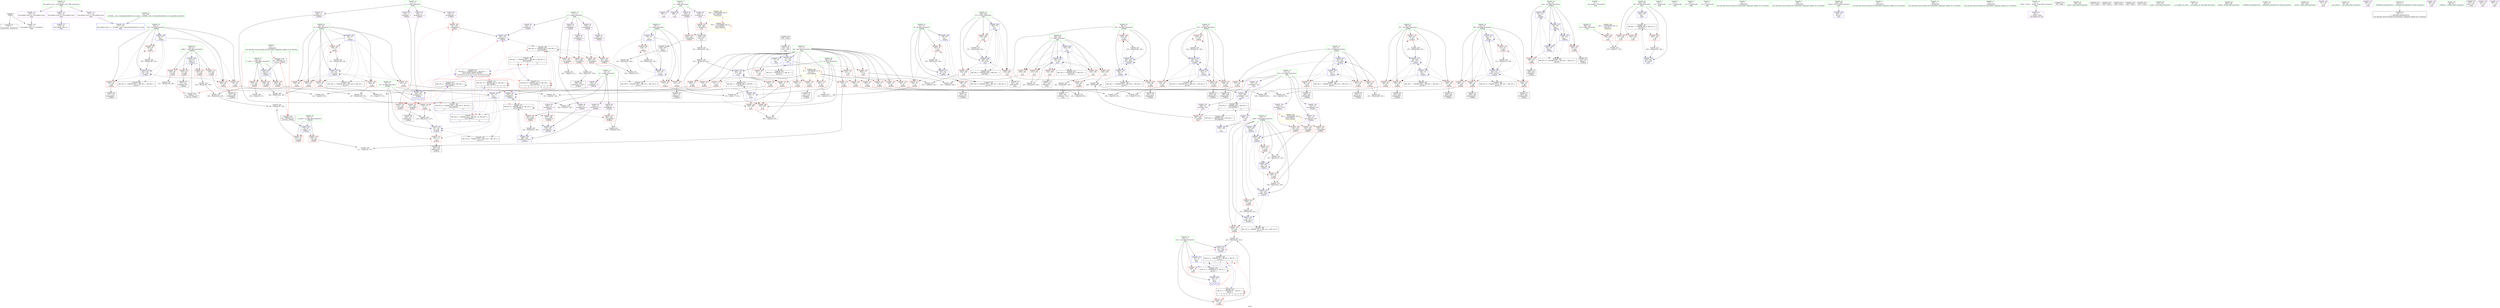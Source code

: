 digraph "SVFG" {
	label="SVFG";

	Node0x560052ba8ff0 [shape=record,color=grey,label="{NodeID: 0\nNullPtr}"];
	Node0x560052ba8ff0 -> Node0x560052be0bc0[style=solid];
	Node0x560052ba8ff0 -> Node0x560052be4630[style=solid];
	Node0x560052c046f0 [shape=record,color=black,label="{NodeID: 360\nMR_20V_5 = PHI(MR_20V_1, MR_20V_1, MR_20V_3, )\npts\{81 \}\n}"];
	Node0x560052be3120 [shape=record,color=red,label="{NodeID: 194\n257\<--256\n\<--arrayidx70\n_Z3dfsiii\n}"];
	Node0x560052be3120 -> Node0x560052bf1b30[style=solid];
	Node0x560052be0490 [shape=record,color=purple,label="{NodeID: 111\n470\<--33\nllvm.global_ctors_0\<--llvm.global_ctors\nGlob }"];
	Node0x560052be0490 -> Node0x560052be4430[style=solid];
	Node0x560052bde820 [shape=record,color=green,label="{NodeID: 28\n70\<--71\ns2.addr\<--s2.addr_field_insensitive\n_Z3dfsiii\n}"];
	Node0x560052bde820 -> Node0x560052be63b0[style=solid];
	Node0x560052bde820 -> Node0x560052be6480[style=solid];
	Node0x560052bde820 -> Node0x560052be48d0[style=solid];
	Node0x560052bf0f30 [shape=record,color=grey,label="{NodeID: 305\n346 = Binary(341, 345, )\n|{<s0>3}}"];
	Node0x560052bf0f30:s0 -> Node0x560052c3d840[style=solid,color=red];
	Node0x560052be48d0 [shape=record,color=blue,label="{NodeID: 222\n70\<--65\ns2.addr\<--s2\n_Z3dfsiii\n}"];
	Node0x560052be48d0 -> Node0x560052be63b0[style=dashed];
	Node0x560052be48d0 -> Node0x560052be6480[style=dashed];
	Node0x560052be62e0 [shape=record,color=red,label="{NodeID: 139\n338\<--68\n\<--s1.addr\n_Z3dfsiii\n}"];
	Node0x560052be62e0 -> Node0x560052bf13b0[style=solid];
	Node0x560052be0f00 [shape=record,color=black,label="{NodeID: 56\n134\<--133\nidxprom6\<--\n_Z3dfsiii\n}"];
	Node0x560052bf3930 [shape=record,color=grey,label="{NodeID: 333\n174 = cmp(172, 173, )\n}"];
	Node0x560052bede10 [shape=record,color=blue,label="{NodeID: 250\n82\<--212\neqs\<--\n_Z3dfsiii\n}"];
	Node0x560052bede10 -> Node0x560052be7320[style=dashed];
	Node0x560052bede10 -> Node0x560052bed380[style=dashed];
	Node0x560052bede10 -> Node0x560052c04bf0[style=dashed];
	Node0x560052be79a0 [shape=record,color=red,label="{NodeID: 167\n244\<--88\n\<--i61\n_Z3dfsiii\n}"];
	Node0x560052be79a0 -> Node0x560052bf43b0[style=solid];
	Node0x560052be25c0 [shape=record,color=purple,label="{NodeID: 84\n389\<--8\n\<--s\nmain\n}"];
	Node0x560052bae3f0 [shape=record,color=green,label="{NodeID: 1\n7\<--1\n__dso_handle\<--dummyObj\nGlob }"];
	Node0x560052c04bf0 [shape=record,color=black,label="{NodeID: 361\nMR_22V_10 = PHI(MR_22V_1, MR_22V_1, MR_22V_6, )\npts\{83 \}\n}"];
	Node0x560052be31f0 [shape=record,color=red,label="{NodeID: 195\n261\<--260\n\<--arrayidx73\n_Z3dfsiii\n}"];
	Node0x560052be31f0 -> Node0x560052bf1530[style=solid];
	Node0x560052be0560 [shape=record,color=purple,label="{NodeID: 112\n471\<--33\nllvm.global_ctors_1\<--llvm.global_ctors\nGlob }"];
	Node0x560052be0560 -> Node0x560052be4530[style=solid];
	Node0x560052bde8f0 [shape=record,color=green,label="{NodeID: 29\n72\<--73\ncoeff\<--coeff_field_insensitive\n_Z3dfsiii\n}"];
	Node0x560052bde8f0 -> Node0x560052be6550[style=solid];
	Node0x560052bde8f0 -> Node0x560052be6620[style=solid];
	Node0x560052bde8f0 -> Node0x560052be66f0[style=solid];
	Node0x560052bde8f0 -> Node0x560052be67c0[style=solid];
	Node0x560052bde8f0 -> Node0x560052be49a0[style=solid];
	Node0x560052bde8f0 -> Node0x560052be4db0[style=solid];
	Node0x560052bde8f0 -> Node0x560052bece10[style=solid];
	Node0x560052bde8f0 -> Node0x560052becf70[style=solid];
	Node0x560052bde8f0 -> Node0x560052bed040[style=solid];
	Node0x560052beab00 [shape=record,color=black,label="{NodeID: 389\nMR_44V_4 = PHI(MR_44V_5, MR_44V_3, )\npts\{240000 \}\n|{|<s3>9}}"];
	Node0x560052beab00 -> Node0x560052be4090[style=dashed];
	Node0x560052beab00 -> Node0x560052bee8a0[style=dashed];
	Node0x560052beab00 -> Node0x560052c1a000[style=dashed];
	Node0x560052beab00:s3 -> Node0x560052c1e530[style=dashed,color=red];
	Node0x560052bf10b0 [shape=record,color=grey,label="{NodeID: 306\n409 = Binary(407, 408, )\n}"];
	Node0x560052bf10b0 -> Node0x560052bee8a0[style=solid];
	Node0x560052be49a0 [shape=record,color=blue,label="{NodeID: 223\n72\<--108\ncoeff\<--\n_Z3dfsiii\n}"];
	Node0x560052be49a0 -> Node0x560052be67c0[style=dashed];
	Node0x560052be49a0 -> Node0x560052be4db0[style=dashed];
	Node0x560052be49a0 -> Node0x560052c032f0[style=dashed];
	Node0x560052be63b0 [shape=record,color=red,label="{NodeID: 140\n109\<--70\n\<--s2.addr\n_Z3dfsiii\n}"];
	Node0x560052be63b0 -> Node0x560052bf4b30[style=solid];
	Node0x560052be0fd0 [shape=record,color=black,label="{NodeID: 57\n145\<--144\nidxprom12\<--\n_Z3dfsiii\n}"];
	Node0x560052c18c00 [shape=record,color=black,label="{NodeID: 417\nMR_52V_3 = PHI(MR_52V_4, MR_52V_2, )\npts\{363 \}\n}"];
	Node0x560052c18c00 -> Node0x560052be3600[style=dashed];
	Node0x560052c18c00 -> Node0x560052be36d0[style=dashed];
	Node0x560052c18c00 -> Node0x560052be37a0[style=dashed];
	Node0x560052c18c00 -> Node0x560052beee50[style=dashed];
	Node0x560052bf3ab0 [shape=record,color=grey,label="{NodeID: 334\n275 = cmp(273, 274, )\n}"];
	Node0x560052bedee0 [shape=record,color=blue,label="{NodeID: 251\n90\<--291\ni79\<--inc91\n_Z3dfsiii\n}"];
	Node0x560052bedee0 -> Node0x560052be7ce0[style=dashed];
	Node0x560052bedee0 -> Node0x560052be7db0[style=dashed];
	Node0x560052bedee0 -> Node0x560052be7e80[style=dashed];
	Node0x560052bedee0 -> Node0x560052be7f50[style=dashed];
	Node0x560052bedee0 -> Node0x560052bedd40[style=dashed];
	Node0x560052bedee0 -> Node0x560052bedee0[style=dashed];
	Node0x560052bedee0 -> Node0x560052c05ff0[style=dashed];
	Node0x560052be7a70 [shape=record,color=red,label="{NodeID: 168\n248\<--88\n\<--i61\n_Z3dfsiii\n}"];
	Node0x560052be7a70 -> Node0x560052be17f0[style=solid];
	Node0x560052be2690 [shape=record,color=purple,label="{NodeID: 85\n428\<--8\narrayidx14\<--s\nmain\n}"];
	Node0x560052be2690 -> Node0x560052be4160[style=solid];
	Node0x560052bb0450 [shape=record,color=green,label="{NodeID: 2\n18\<--1\n\<--dummyObj\nCan only get source location for instruction, argument, global var or function.|{<s0>9|<s1>9|<s2>9}}"];
	Node0x560052bb0450:s0 -> Node0x560052c3d440[style=solid,color=red];
	Node0x560052bb0450:s1 -> Node0x560052c3d6c0[style=solid,color=red];
	Node0x560052bb0450:s2 -> Node0x560052c3d840[style=solid,color=red];
	Node0x560052c050f0 [shape=record,color=black,label="{NodeID: 362\nMR_24V_6 = PHI(MR_24V_1, MR_24V_1, MR_24V_4, )\npts\{85 \}\n}"];
	Node0x560052be32c0 [shape=record,color=red,label="{NodeID: 196\n280\<--279\n\<--arrayidx84\n_Z3dfsiii\n}"];
	Node0x560052be32c0 -> Node0x560052bf4cb0[style=solid];
	Node0x560052be0660 [shape=record,color=purple,label="{NodeID: 113\n472\<--33\nllvm.global_ctors_2\<--llvm.global_ctors\nGlob }"];
	Node0x560052be0660 -> Node0x560052be4630[style=solid];
	Node0x560052bde9c0 [shape=record,color=green,label="{NodeID: 30\n74\<--75\nc0\<--c0_field_insensitive\n_Z3dfsiii\n}"];
	Node0x560052bde9c0 -> Node0x560052be6890[style=solid];
	Node0x560052bde9c0 -> Node0x560052be6960[style=solid];
	Node0x560052bde9c0 -> Node0x560052be4a70[style=solid];
	Node0x560052bde9c0 -> Node0x560052be4c10[style=solid];
	Node0x560052bf1230 [shape=record,color=grey,label="{NodeID: 307\n337 = Binary(336, 108, )\n|{<s0>3}}"];
	Node0x560052bf1230:s0 -> Node0x560052c3d440[style=solid,color=red];
	Node0x560052be4a70 [shape=record,color=blue,label="{NodeID: 224\n74\<--113\nc0\<--\n_Z3dfsiii\n}"];
	Node0x560052be4a70 -> Node0x560052be6890[style=dashed];
	Node0x560052be4a70 -> Node0x560052be6960[style=dashed];
	Node0x560052be4a70 -> Node0x560052be4c10[style=dashed];
	Node0x560052be4a70 -> Node0x560052c037f0[style=dashed];
	Node0x560052be6480 [shape=record,color=red,label="{NodeID: 141\n341\<--70\n\<--s2.addr\n_Z3dfsiii\n}"];
	Node0x560052be6480 -> Node0x560052bf0f30[style=solid];
	Node0x560052be10a0 [shape=record,color=black,label="{NodeID: 58\n148\<--147\nidxprom14\<--\n_Z3dfsiii\n}"];
	Node0x560052c19100 [shape=record,color=black,label="{NodeID: 418\nMR_54V_2 = PHI(MR_54V_4, MR_54V_1, )\npts\{365 \}\n}"];
	Node0x560052c19100 -> Node0x560052bee7d0[style=dashed];
	Node0x560052bf3c30 [shape=record,color=grey,label="{NodeID: 335\n401 = cmp(399, 400, )\n}"];
	Node0x560052bedfb0 [shape=record,color=blue,label="{NodeID: 252\n92\<--18\ni96\<--\n_Z3dfsiii\n}"];
	Node0x560052bedfb0 -> Node0x560052be8020[style=dashed];
	Node0x560052bedfb0 -> Node0x560052be80f0[style=dashed];
	Node0x560052bedfb0 -> Node0x560052be81c0[style=dashed];
	Node0x560052bedfb0 -> Node0x560052be8290[style=dashed];
	Node0x560052bedfb0 -> Node0x560052bedfb0[style=dashed];
	Node0x560052bedfb0 -> Node0x560052bee150[style=dashed];
	Node0x560052bedfb0 -> Node0x560052c064f0[style=dashed];
	Node0x560052be7b40 [shape=record,color=red,label="{NodeID: 169\n254\<--88\n\<--i61\n_Z3dfsiii\n}"];
	Node0x560052be7b40 -> Node0x560052be18c0[style=solid];
	Node0x560052be2760 [shape=record,color=purple,label="{NodeID: 86\n123\<--11\narrayidx\<--c\n_Z3dfsiii\n}"];
	Node0x560052be2760 -> Node0x560052be8840[style=solid];
	Node0x560052ba9aa0 [shape=record,color=green,label="{NodeID: 3\n25\<--1\n.str\<--dummyObj\nGlob }"];
	Node0x560052c055f0 [shape=record,color=black,label="{NodeID: 363\nMR_26V_7 = PHI(MR_26V_1, MR_26V_1, MR_26V_3, )\npts\{87 \}\n}"];
	Node0x560052be3390 [shape=record,color=red,label="{NodeID: 197\n284\<--283\n\<--arrayidx86\n_Z3dfsiii\n}"];
	Node0x560052be3390 -> Node0x560052bf4cb0[style=solid];
	Node0x560052be0760 [shape=record,color=red,label="{NodeID: 114\n100\<--17\n\<--len\n_Z3dfsiii\n}"];
	Node0x560052be0760 -> Node0x560052bf4fb0[style=solid];
	Node0x560052bdea90 [shape=record,color=green,label="{NodeID: 31\n76\<--77\ni\<--i_field_insensitive\n_Z3dfsiii\n}"];
	Node0x560052bdea90 -> Node0x560052be6a30[style=solid];
	Node0x560052bdea90 -> Node0x560052be6b00[style=solid];
	Node0x560052bdea90 -> Node0x560052be6bd0[style=solid];
	Node0x560052bdea90 -> Node0x560052be4b40[style=solid];
	Node0x560052bdea90 -> Node0x560052be4ce0[style=solid];
	Node0x560052bf13b0 [shape=record,color=grey,label="{NodeID: 308\n340 = Binary(338, 339, )\n|{<s0>3}}"];
	Node0x560052bf13b0:s0 -> Node0x560052c3d6c0[style=solid,color=red];
	Node0x560052be4b40 [shape=record,color=blue,label="{NodeID: 225\n76\<--18\ni\<--\n_Z3dfsiii\n}"];
	Node0x560052be4b40 -> Node0x560052be6a30[style=dashed];
	Node0x560052be4b40 -> Node0x560052be6b00[style=dashed];
	Node0x560052be4b40 -> Node0x560052be6bd0[style=dashed];
	Node0x560052be4b40 -> Node0x560052be4ce0[style=dashed];
	Node0x560052be4b40 -> Node0x560052c03cf0[style=dashed];
	Node0x560052be6550 [shape=record,color=red,label="{NodeID: 142\n151\<--72\n\<--coeff\n_Z3dfsiii\n}"];
	Node0x560052be6550 -> Node0x560052bf37b0[style=solid];
	Node0x560052be1170 [shape=record,color=black,label="{NodeID: 59\n160\<--159\nidxprom19\<--\n_Z3dfsiii\n}"];
	Node0x560052c19600 [shape=record,color=black,label="{NodeID: 419\nMR_56V_2 = PHI(MR_56V_4, MR_56V_1, )\npts\{367 \}\n}"];
	Node0x560052c19600 -> Node0x560052beea40[style=dashed];
	Node0x560052bf3db0 [shape=record,color=grey,label="{NodeID: 336\n329 = cmp(327, 328, )\n}"];
	Node0x560052bee080 [shape=record,color=blue,label="{NodeID: 253\n310\<--307\narrayidx103\<--\n_Z3dfsiii\n}"];
	Node0x560052bee080 -> Node0x560052bee080[style=dashed];
	Node0x560052bee080 -> Node0x560052be9c00[style=dashed];
	Node0x560052be7c10 [shape=record,color=red,label="{NodeID: 170\n266\<--88\n\<--i61\n_Z3dfsiii\n}"];
	Node0x560052be7c10 -> Node0x560052bf0db0[style=solid];
	Node0x560052be2830 [shape=record,color=purple,label="{NodeID: 87\n146\<--11\narrayidx13\<--c\n_Z3dfsiii\n}"];
	Node0x560052be2830 -> Node0x560052be89e0[style=solid];
	Node0x560052ba91d0 [shape=record,color=green,label="{NodeID: 4\n27\<--1\n.str.1\<--dummyObj\nGlob }"];
	Node0x560052c05af0 [shape=record,color=black,label="{NodeID: 364\nMR_28V_7 = PHI(MR_28V_1, MR_28V_1, MR_28V_3, )\npts\{89 \}\n}"];
	Node0x560052be3460 [shape=record,color=red,label="{NodeID: 198\n307\<--306\n\<--arrayidx101\n_Z3dfsiii\n}"];
	Node0x560052be3460 -> Node0x560052bee080[style=solid];
	Node0x560052be4fa0 [shape=record,color=red,label="{NodeID: 115\n110\<--17\n\<--len\n_Z3dfsiii\n}"];
	Node0x560052be4fa0 -> Node0x560052bf4b30[style=solid];
	Node0x560052bdeb60 [shape=record,color=green,label="{NodeID: 32\n78\<--79\ni8\<--i8_field_insensitive\n_Z3dfsiii\n}"];
	Node0x560052bdeb60 -> Node0x560052be6ca0[style=solid];
	Node0x560052bdeb60 -> Node0x560052be6d70[style=solid];
	Node0x560052bdeb60 -> Node0x560052be6e40[style=solid];
	Node0x560052bdeb60 -> Node0x560052be4e80[style=solid];
	Node0x560052bdeb60 -> Node0x560052becea0[style=solid];
	Node0x560052bf1530 [shape=record,color=grey,label="{NodeID: 309\n262 = Binary(261, 108, )\n}"];
	Node0x560052bf1530 -> Node0x560052bedad0[style=solid];
	Node0x560052be4c10 [shape=record,color=blue,label="{NodeID: 226\n74\<--126\nc0\<--sub\n_Z3dfsiii\n}"];
	Node0x560052be4c10 -> Node0x560052be6890[style=dashed];
	Node0x560052be4c10 -> Node0x560052be6960[style=dashed];
	Node0x560052be4c10 -> Node0x560052be4c10[style=dashed];
	Node0x560052be4c10 -> Node0x560052c037f0[style=dashed];
	Node0x560052be6620 [shape=record,color=red,label="{NodeID: 143\n163\<--72\n\<--coeff\n_Z3dfsiii\n}"];
	Node0x560052be6620 -> Node0x560052bf22b0[style=solid];
	Node0x560052be1240 [shape=record,color=black,label="{NodeID: 60\n177\<--176\nidxprom28\<--\n_Z3dfsiii\n}"];
	Node0x560052c19b00 [shape=record,color=black,label="{NodeID: 420\nMR_58V_2 = PHI(MR_58V_4, MR_58V_1, )\npts\{369 \}\n}"];
	Node0x560052c19b00 -> Node0x560052beeb10[style=dashed];
	Node0x560052bf3f30 [shape=record,color=grey,label="{NodeID: 337\n424 = cmp(422, 423, )\n}"];
	Node0x560052bee150 [shape=record,color=blue,label="{NodeID: 254\n92\<--314\ni96\<--inc105\n_Z3dfsiii\n}"];
	Node0x560052bee150 -> Node0x560052be8020[style=dashed];
	Node0x560052bee150 -> Node0x560052be80f0[style=dashed];
	Node0x560052bee150 -> Node0x560052be81c0[style=dashed];
	Node0x560052bee150 -> Node0x560052be8290[style=dashed];
	Node0x560052bee150 -> Node0x560052bedfb0[style=dashed];
	Node0x560052bee150 -> Node0x560052bee150[style=dashed];
	Node0x560052bee150 -> Node0x560052c064f0[style=dashed];
	Node0x560052be7ce0 [shape=record,color=red,label="{NodeID: 171\n273\<--90\n\<--i79\n_Z3dfsiii\n}"];
	Node0x560052be7ce0 -> Node0x560052bf3ab0[style=solid];
	Node0x560052be2900 [shape=record,color=purple,label="{NodeID: 88\n178\<--11\narrayidx29\<--c\n_Z3dfsiii\n}"];
	Node0x560052be2900 -> Node0x560052be8c50[style=solid];
	Node0x560052bae6f0 [shape=record,color=green,label="{NodeID: 5\n29\<--1\n.str.2\<--dummyObj\nGlob }"];
	Node0x560052c05ff0 [shape=record,color=black,label="{NodeID: 365\nMR_30V_7 = PHI(MR_30V_1, MR_30V_1, MR_30V_3, )\npts\{91 \}\n}"];
	Node0x560052be3530 [shape=record,color=red,label="{NodeID: 199\n378\<--360\n\<--tt\nmain\n}"];
	Node0x560052be3530 -> Node0x560052bf4e30[style=solid];
	Node0x560052be5030 [shape=record,color=red,label="{NodeID: 116\n113\<--17\n\<--len\n_Z3dfsiii\n}"];
	Node0x560052be5030 -> Node0x560052be4a70[style=solid];
	Node0x560052bdec30 [shape=record,color=green,label="{NodeID: 33\n80\<--81\ni24\<--i24_field_insensitive\n_Z3dfsiii\n}"];
	Node0x560052bdec30 -> Node0x560052be6f10[style=solid];
	Node0x560052bdec30 -> Node0x560052be6fe0[style=solid];
	Node0x560052bdec30 -> Node0x560052be70b0[style=solid];
	Node0x560052bdec30 -> Node0x560052be7180[style=solid];
	Node0x560052bdec30 -> Node0x560052bed110[style=solid];
	Node0x560052bdec30 -> Node0x560052bed2b0[style=solid];
	Node0x560052bf16b0 [shape=record,color=grey,label="{NodeID: 310\n344 = Binary(343, 108, )\n}"];
	Node0x560052bf16b0 -> Node0x560052bf1830[style=solid];
	Node0x560052be4ce0 [shape=record,color=blue,label="{NodeID: 227\n76\<--130\ni\<--inc\n_Z3dfsiii\n}"];
	Node0x560052be4ce0 -> Node0x560052be6a30[style=dashed];
	Node0x560052be4ce0 -> Node0x560052be6b00[style=dashed];
	Node0x560052be4ce0 -> Node0x560052be6bd0[style=dashed];
	Node0x560052be4ce0 -> Node0x560052be4ce0[style=dashed];
	Node0x560052be4ce0 -> Node0x560052c03cf0[style=dashed];
	Node0x560052be66f0 [shape=record,color=red,label="{NodeID: 144\n166\<--72\n\<--coeff\n_Z3dfsiii\n}"];
	Node0x560052be66f0 -> Node0x560052bf1fb0[style=solid];
	Node0x560052be1310 [shape=record,color=black,label="{NodeID: 61\n181\<--180\nidxprom30\<--\n_Z3dfsiii\n}"];
	Node0x560052c1a000 [shape=record,color=black,label="{NodeID: 421\nMR_44V_2 = PHI(MR_44V_4, MR_44V_1, )\npts\{240000 \}\n}"];
	Node0x560052c1a000 -> Node0x560052bee700[style=dashed];
	Node0x560052bf40b0 [shape=record,color=grey,label="{NodeID: 338\n252 = cmp(251, 18, )\n}"];
	Node0x560052bee220 [shape=record,color=blue,label="{NodeID: 255\n94\<--18\nd\<--\n_Z3dfsiii\n}"];
	Node0x560052bee220 -> Node0x560052be8360[style=dashed];
	Node0x560052bee220 -> Node0x560052be8430[style=dashed];
	Node0x560052bee220 -> Node0x560052be8500[style=dashed];
	Node0x560052bee220 -> Node0x560052be85d0[style=dashed];
	Node0x560052bee220 -> Node0x560052be86a0[style=dashed];
	Node0x560052bee220 -> Node0x560052be8770[style=dashed];
	Node0x560052bee220 -> Node0x560052bee3c0[style=dashed];
	Node0x560052bee220 -> Node0x560052c069f0[style=dashed];
	Node0x560052be7db0 [shape=record,color=red,label="{NodeID: 172\n277\<--90\n\<--i79\n_Z3dfsiii\n}"];
	Node0x560052be7db0 -> Node0x560052be1a60[style=solid];
	Node0x560052be29d0 [shape=record,color=purple,label="{NodeID: 89\n334\<--11\narrayidx115\<--c\n_Z3dfsiii\n}"];
	Node0x560052be29d0 -> Node0x560052bee2f0[style=solid];
	Node0x560052bae780 [shape=record,color=green,label="{NodeID: 6\n31\<--1\n.str.3\<--dummyObj\nGlob }"];
	Node0x560052c064f0 [shape=record,color=black,label="{NodeID: 366\nMR_32V_6 = PHI(MR_32V_1, MR_32V_1, MR_32V_2, )\npts\{93 \}\n}"];
	Node0x560052be3600 [shape=record,color=red,label="{NodeID: 200\n377\<--362\n\<--qq\nmain\n}"];
	Node0x560052be3600 -> Node0x560052bf4e30[style=solid];
	Node0x560052be5100 [shape=record,color=red,label="{NodeID: 117\n118\<--17\n\<--len\n_Z3dfsiii\n}"];
	Node0x560052be5100 -> Node0x560052bf4530[style=solid];
	Node0x560052bded00 [shape=record,color=green,label="{NodeID: 34\n82\<--83\neqs\<--eqs_field_insensitive\n_Z3dfsiii\n}"];
	Node0x560052bded00 -> Node0x560052be7250[style=solid];
	Node0x560052bded00 -> Node0x560052be7320[style=solid];
	Node0x560052bded00 -> Node0x560052bed380[style=solid];
	Node0x560052bded00 -> Node0x560052bed520[style=solid];
	Node0x560052bded00 -> Node0x560052bedc70[style=solid];
	Node0x560052bded00 -> Node0x560052bede10[style=solid];
	Node0x560052bf1830 [shape=record,color=grey,label="{NodeID: 311\n345 = Binary(342, 344, )\n}"];
	Node0x560052bf1830 -> Node0x560052bf0f30[style=solid];
	Node0x560052be4db0 [shape=record,color=blue,label="{NodeID: 228\n72\<--136\ncoeff\<--\n_Z3dfsiii\n}"];
	Node0x560052be4db0 -> Node0x560052be6550[style=dashed];
	Node0x560052be4db0 -> Node0x560052be6620[style=dashed];
	Node0x560052be4db0 -> Node0x560052bece10[style=dashed];
	Node0x560052be4db0 -> Node0x560052becf70[style=dashed];
	Node0x560052be67c0 [shape=record,color=red,label="{NodeID: 145\n222\<--72\n\<--coeff\n_Z3dfsiii\n}"];
	Node0x560052be67c0 -> Node0x560052bf2730[style=solid];
	Node0x560052be13e0 [shape=record,color=black,label="{NodeID: 62\n199\<--198\nidxprom39\<--\n_Z3dfsiii\n}"];
	Node0x560052c1a500 [shape=record,color=black,label="{NodeID: 422\nMR_62V_2 = PHI(MR_62V_3, MR_62V_1, )\npts\{120000 140000 160000 \}\n|{|<s1>9|<s2>9|<s3>9|<s4>9|<s5>9|<s6>9|<s7>9|<s8>9|<s9>9|<s10>9|<s11>9|<s12>9|<s13>9}}"];
	Node0x560052c1a500 -> Node0x560052c1a500[style=dashed];
	Node0x560052c1a500:s1 -> Node0x560052be8840[style=dashed,color=red];
	Node0x560052c1a500:s2 -> Node0x560052be89e0[style=dashed,color=red];
	Node0x560052c1a500:s3 -> Node0x560052be8c50[style=dashed,color=red];
	Node0x560052c1a500:s4 -> Node0x560052bed1e0[style=dashed,color=red];
	Node0x560052c1a500:s5 -> Node0x560052bed860[style=dashed,color=red];
	Node0x560052c1a500:s6 -> Node0x560052c06ef0[style=dashed,color=red];
	Node0x560052c1a500:s7 -> Node0x560052c073f0[style=dashed,color=red];
	Node0x560052c1a500:s8 -> Node0x560052c078f0[style=dashed,color=red];
	Node0x560052c1a500:s9 -> Node0x560052c087f0[style=dashed,color=red];
	Node0x560052c1a500:s10 -> Node0x560052be9c00[style=dashed,color=red];
	Node0x560052c1a500:s11 -> Node0x560052c17300[style=dashed,color=red];
	Node0x560052c1a500:s12 -> Node0x560052c17800[style=dashed,color=red];
	Node0x560052c1a500:s13 -> Node0x560052c17d00[style=dashed,color=red];
	Node0x560052bf4230 [shape=record,color=grey,label="{NodeID: 339\n323 = cmp(321, 322, )\n}"];
	Node0x560052bee2f0 [shape=record,color=blue,label="{NodeID: 256\n334\<--331\narrayidx115\<--\n_Z3dfsiii\n|{<s0>3|<s1>3|<s2>3|<s3>3|<s4>3}}"];
	Node0x560052bee2f0:s0 -> Node0x560052be8840[style=dashed,color=red];
	Node0x560052bee2f0:s1 -> Node0x560052be89e0[style=dashed,color=red];
	Node0x560052bee2f0:s2 -> Node0x560052be8c50[style=dashed,color=red];
	Node0x560052bee2f0:s3 -> Node0x560052c06ef0[style=dashed,color=red];
	Node0x560052bee2f0:s4 -> Node0x560052c17300[style=dashed,color=red];
	Node0x560052be7e80 [shape=record,color=red,label="{NodeID: 173\n281\<--90\n\<--i79\n_Z3dfsiii\n}"];
	Node0x560052be7e80 -> Node0x560052be1b30[style=solid];
	Node0x560052be2aa0 [shape=record,color=purple,label="{NodeID: 90\n182\<--13\narrayidx31\<--a\n_Z3dfsiii\n}"];
	Node0x560052be2aa0 -> Node0x560052bed1e0[style=solid];
	Node0x560052bae510 [shape=record,color=green,label="{NodeID: 7\n34\<--1\n\<--dummyObj\nCan only get source location for instruction, argument, global var or function.}"];
	Node0x560052c069f0 [shape=record,color=black,label="{NodeID: 367\nMR_34V_2 = PHI(MR_34V_1, MR_34V_4, MR_34V_1, )\npts\{95 \}\n}"];
	Node0x560052be36d0 [shape=record,color=red,label="{NodeID: 201\n381\<--362\n\<--qq\nmain\n}"];
	Node0x560052be51d0 [shape=record,color=red,label="{NodeID: 118\n133\<--17\n\<--len\n_Z3dfsiii\n}"];
	Node0x560052be51d0 -> Node0x560052be0f00[style=solid];
	Node0x560052bdedd0 [shape=record,color=green,label="{NodeID: 35\n84\<--85\ni35\<--i35_field_insensitive\n_Z3dfsiii\n}"];
	Node0x560052bdedd0 -> Node0x560052be73f0[style=solid];
	Node0x560052bdedd0 -> Node0x560052be74c0[style=solid];
	Node0x560052bdedd0 -> Node0x560052be7590[style=solid];
	Node0x560052bdedd0 -> Node0x560052be7660[style=solid];
	Node0x560052bdedd0 -> Node0x560052bed450[style=solid];
	Node0x560052bdedd0 -> Node0x560052bed5f0[style=solid];
	Node0x560052bf19b0 [shape=record,color=grey,label="{NodeID: 312\n327 = Binary(325, 326, )\n}"];
	Node0x560052bf19b0 -> Node0x560052bf3db0[style=solid];
	Node0x560052be4e80 [shape=record,color=blue,label="{NodeID: 229\n78\<--18\ni8\<--\n_Z3dfsiii\n}"];
	Node0x560052be4e80 -> Node0x560052be6ca0[style=dashed];
	Node0x560052be4e80 -> Node0x560052be6d70[style=dashed];
	Node0x560052be4e80 -> Node0x560052be6e40[style=dashed];
	Node0x560052be4e80 -> Node0x560052becea0[style=dashed];
	Node0x560052be4e80 -> Node0x560052c041f0[style=dashed];
	Node0x560052be6890 [shape=record,color=red,label="{NodeID: 146\n125\<--74\n\<--c0\n_Z3dfsiii\n}"];
	Node0x560052be6890 -> Node0x560052bf2430[style=solid];
	Node0x560052be14b0 [shape=record,color=black,label="{NodeID: 63\n203\<--202\nidxprom41\<--\n_Z3dfsiii\n}"];
	Node0x560052c1aa60 [shape=record,color=black,label="{NodeID: 423\nMR_2V_2 = PHI(MR_2V_3, MR_2V_1, )\npts\{19 \}\n}"];
	Node0x560052c1aa60 -> Node0x560052bee630[style=dashed];
	Node0x560052bf43b0 [shape=record,color=grey,label="{NodeID: 340\n246 = cmp(244, 245, )\n}"];
	Node0x560052bee3c0 [shape=record,color=blue,label="{NodeID: 257\n94\<--351\nd\<--inc122\n_Z3dfsiii\n}"];
	Node0x560052bee3c0 -> Node0x560052be8360[style=dashed];
	Node0x560052bee3c0 -> Node0x560052be8430[style=dashed];
	Node0x560052bee3c0 -> Node0x560052be8500[style=dashed];
	Node0x560052bee3c0 -> Node0x560052be85d0[style=dashed];
	Node0x560052bee3c0 -> Node0x560052be86a0[style=dashed];
	Node0x560052bee3c0 -> Node0x560052be8770[style=dashed];
	Node0x560052bee3c0 -> Node0x560052bee3c0[style=dashed];
	Node0x560052bee3c0 -> Node0x560052c069f0[style=dashed];
	Node0x560052be7f50 [shape=record,color=red,label="{NodeID: 174\n290\<--90\n\<--i79\n_Z3dfsiii\n}"];
	Node0x560052be7f50 -> Node0x560052bf1cb0[style=solid];
	Node0x560052be2b70 [shape=record,color=purple,label="{NodeID: 91\n200\<--13\narrayidx40\<--a\n_Z3dfsiii\n}"];
	Node0x560052be2b70 -> Node0x560052be8d20[style=solid];
	Node0x560052bae5a0 [shape=record,color=green,label="{NodeID: 8\n108\<--1\n\<--dummyObj\nCan only get source location for instruction, argument, global var or function.}"];
	Node0x560052c06ef0 [shape=record,color=black,label="{NodeID: 368\nMR_38V_2 = PHI(MR_38V_1, MR_38V_3, MR_38V_1, )\npts\{120000 \}\n|{<s0>3|<s1>9}}"];
	Node0x560052c06ef0:s0 -> Node0x560052c17300[style=dashed,color=blue];
	Node0x560052c06ef0:s1 -> Node0x560052c1a500[style=dashed,color=blue];
	Node0x560052be37a0 [shape=record,color=red,label="{NodeID: 202\n453\<--362\n\<--qq\nmain\n}"];
	Node0x560052be37a0 -> Node0x560052bf28b0[style=solid];
	Node0x560052be52a0 [shape=record,color=red,label="{NodeID: 119\n141\<--17\n\<--len\n_Z3dfsiii\n}"];
	Node0x560052be52a0 -> Node0x560052bf52b0[style=solid];
	Node0x560052bdeea0 [shape=record,color=green,label="{NodeID: 36\n86\<--87\ni52\<--i52_field_insensitive\n_Z3dfsiii\n}"];
	Node0x560052bdeea0 -> Node0x560052be7730[style=solid];
	Node0x560052bdeea0 -> Node0x560052be7800[style=solid];
	Node0x560052bdeea0 -> Node0x560052be78d0[style=solid];
	Node0x560052bdeea0 -> Node0x560052bed790[style=solid];
	Node0x560052bdeea0 -> Node0x560052bed930[style=solid];
	Node0x560052bf1b30 [shape=record,color=grey,label="{NodeID: 313\n258 = Binary(257, 108, )\n}"];
	Node0x560052bf1b30 -> Node0x560052be1990[style=solid];
	Node0x560052bece10 [shape=record,color=blue,label="{NodeID: 230\n72\<--152\ncoeff\<--div\n_Z3dfsiii\n}"];
	Node0x560052bece10 -> Node0x560052be6550[style=dashed];
	Node0x560052bece10 -> Node0x560052be6620[style=dashed];
	Node0x560052bece10 -> Node0x560052bece10[style=dashed];
	Node0x560052bece10 -> Node0x560052becf70[style=dashed];
	Node0x560052be6960 [shape=record,color=red,label="{NodeID: 147\n159\<--74\n\<--c0\n_Z3dfsiii\n}"];
	Node0x560052be6960 -> Node0x560052be1170[style=solid];
	Node0x560052be1580 [shape=record,color=black,label="{NodeID: 64\n206\<--205\nconv\<--\n_Z3dfsiii\n}"];
	Node0x560052be1580 -> Node0x560052bf2eb0[style=solid];
	Node0x560052c1af60 [shape=record,color=black,label="{NodeID: 424\nMR_4V_2 = PHI(MR_4V_3, MR_4V_1, )\npts\{21 \}\n}"];
	Node0x560052c1af60 -> Node0x560052beed80[style=dashed];
	Node0x560052c1af60 -> Node0x560052c1af60[style=dashed];
	Node0x560052bf4530 [shape=record,color=grey,label="{NodeID: 341\n119 = cmp(117, 118, )\n}"];
	Node0x560052bee490 [shape=record,color=blue,label="{NodeID: 258\n358\<--18\nretval\<--\nmain\n}"];
	Node0x560052be8020 [shape=record,color=red,label="{NodeID: 175\n300\<--92\n\<--i96\n_Z3dfsiii\n}"];
	Node0x560052be8020 -> Node0x560052bf46b0[style=solid];
	Node0x560052be2c40 [shape=record,color=purple,label="{NodeID: 92\n250\<--13\narrayidx66\<--a\n_Z3dfsiii\n}"];
	Node0x560052be2c40 -> Node0x560052be3050[style=solid];
	Node0x560052bb0840 [shape=record,color=green,label="{NodeID: 9\n191\<--1\n\<--dummyObj\nCan only get source location for instruction, argument, global var or function.}"];
	Node0x560052c073f0 [shape=record,color=black,label="{NodeID: 369\nMR_40V_7 = PHI(MR_40V_1, MR_40V_8, MR_40V_4, )\npts\{140000 \}\n|{<s0>3|<s1>9}}"];
	Node0x560052c073f0:s0 -> Node0x560052c17800[style=dashed,color=blue];
	Node0x560052c073f0:s1 -> Node0x560052c1a500[style=dashed,color=blue];
	Node0x560052be3870 [shape=record,color=red,label="{NodeID: 203\n399\<--364\n\<--i\nmain\n}"];
	Node0x560052be3870 -> Node0x560052bf3c30[style=solid];
	Node0x560052be5370 [shape=record,color=red,label="{NodeID: 120\n173\<--17\n\<--len\n_Z3dfsiii\n}"];
	Node0x560052be5370 -> Node0x560052bf3930[style=solid];
	Node0x560052bdef70 [shape=record,color=green,label="{NodeID: 37\n88\<--89\ni61\<--i61_field_insensitive\n_Z3dfsiii\n}"];
	Node0x560052bdef70 -> Node0x560052be79a0[style=solid];
	Node0x560052bdef70 -> Node0x560052be7a70[style=solid];
	Node0x560052bdef70 -> Node0x560052be7b40[style=solid];
	Node0x560052bdef70 -> Node0x560052be7c10[style=solid];
	Node0x560052bdef70 -> Node0x560052beda00[style=solid];
	Node0x560052bdef70 -> Node0x560052bedba0[style=solid];
	Node0x560052bf1cb0 [shape=record,color=grey,label="{NodeID: 314\n291 = Binary(290, 108, )\n}"];
	Node0x560052bf1cb0 -> Node0x560052bedee0[style=solid];
	Node0x560052becea0 [shape=record,color=blue,label="{NodeID: 231\n78\<--156\ni8\<--inc17\n_Z3dfsiii\n}"];
	Node0x560052becea0 -> Node0x560052be6ca0[style=dashed];
	Node0x560052becea0 -> Node0x560052be6d70[style=dashed];
	Node0x560052becea0 -> Node0x560052be6e40[style=dashed];
	Node0x560052becea0 -> Node0x560052becea0[style=dashed];
	Node0x560052becea0 -> Node0x560052c041f0[style=dashed];
	Node0x560052be6a30 [shape=record,color=red,label="{NodeID: 148\n117\<--76\n\<--i\n_Z3dfsiii\n}"];
	Node0x560052be6a30 -> Node0x560052bf4530[style=solid];
	Node0x560052be1650 [shape=record,color=black,label="{NodeID: 65\n220\<--219\ntobool\<--\n_Z3dfsiii\n}"];
	Node0x560052bf46b0 [shape=record,color=grey,label="{NodeID: 342\n302 = cmp(300, 301, )\n}"];
	Node0x560052bee560 [shape=record,color=blue,label="{NodeID: 259\n362\<--108\nqq\<--\nmain\n}"];
	Node0x560052bee560 -> Node0x560052c18c00[style=dashed];
	Node0x560052be80f0 [shape=record,color=red,label="{NodeID: 176\n304\<--92\n\<--i96\n_Z3dfsiii\n}"];
	Node0x560052be80f0 -> Node0x560052be1cd0[style=solid];
	Node0x560052be2d10 [shape=record,color=purple,label="{NodeID: 93\n256\<--13\narrayidx70\<--a\n_Z3dfsiii\n}"];
	Node0x560052be2d10 -> Node0x560052be3120[style=solid];
	Node0x560052bb0910 [shape=record,color=green,label="{NodeID: 10\n208\<--1\n\<--dummyObj\nCan only get source location for instruction, argument, global var or function.}"];
	Node0x560052c078f0 [shape=record,color=black,label="{NodeID: 370\nMR_42V_9 = PHI(MR_42V_1, MR_42V_10, MR_42V_3, )\npts\{160000 \}\n|{<s0>3|<s1>9}}"];
	Node0x560052c078f0:s0 -> Node0x560052c17d00[style=dashed,color=blue];
	Node0x560052c078f0:s1 -> Node0x560052c1a500[style=dashed,color=blue];
	Node0x560052be3940 [shape=record,color=red,label="{NodeID: 204\n403\<--364\n\<--i\nmain\n}"];
	Node0x560052be3940 -> Node0x560052bf0c30[style=solid];
	Node0x560052be5440 [shape=record,color=red,label="{NodeID: 121\n195\<--17\n\<--len\n_Z3dfsiii\n}"];
	Node0x560052be5440 -> Node0x560052bf4830[style=solid];
	Node0x560052bdf040 [shape=record,color=green,label="{NodeID: 38\n90\<--91\ni79\<--i79_field_insensitive\n_Z3dfsiii\n}"];
	Node0x560052bdf040 -> Node0x560052be7ce0[style=solid];
	Node0x560052bdf040 -> Node0x560052be7db0[style=solid];
	Node0x560052bdf040 -> Node0x560052be7e80[style=solid];
	Node0x560052bdf040 -> Node0x560052be7f50[style=solid];
	Node0x560052bdf040 -> Node0x560052bedd40[style=solid];
	Node0x560052bdf040 -> Node0x560052bedee0[style=solid];
	Node0x560052bf1e30 [shape=record,color=grey,label="{NodeID: 315\n416 = Binary(415, 108, )\n}"];
	Node0x560052bf1e30 -> Node0x560052bee970[style=solid];
	Node0x560052becf70 [shape=record,color=blue,label="{NodeID: 232\n72\<--164\ncoeff\<--div21\n_Z3dfsiii\n}"];
	Node0x560052becf70 -> Node0x560052be66f0[style=dashed];
	Node0x560052becf70 -> Node0x560052bed040[style=dashed];
	Node0x560052be6b00 [shape=record,color=red,label="{NodeID: 149\n121\<--76\n\<--i\n_Z3dfsiii\n}"];
	Node0x560052be6b00 -> Node0x560052be0e30[style=solid];
	Node0x560052be1720 [shape=record,color=black,label="{NodeID: 66\n234\<--233\nidxprom56\<--\n_Z3dfsiii\n}"];
	Node0x560052bf4830 [shape=record,color=grey,label="{NodeID: 343\n196 = cmp(194, 195, )\n}"];
	Node0x560052bee630 [shape=record,color=blue,label="{NodeID: 260\n17\<--393\nlen\<--conv\nmain\n|{|<s4>9}}"];
	Node0x560052bee630 -> Node0x560052be59f0[style=dashed];
	Node0x560052bee630 -> Node0x560052be5ac0[style=dashed];
	Node0x560052bee630 -> Node0x560052be5b90[style=dashed];
	Node0x560052bee630 -> Node0x560052c1aa60[style=dashed];
	Node0x560052bee630:s4 -> Node0x560052c1d2a0[style=dashed,color=red];
	Node0x560052be81c0 [shape=record,color=red,label="{NodeID: 177\n308\<--92\n\<--i96\n_Z3dfsiii\n}"];
	Node0x560052be81c0 -> Node0x560052be1da0[style=solid];
	Node0x560052be2de0 [shape=record,color=purple,label="{NodeID: 94\n279\<--13\narrayidx84\<--a\n_Z3dfsiii\n}"];
	Node0x560052be2de0 -> Node0x560052be32c0[style=solid];
	Node0x560052bb09e0 [shape=record,color=green,label="{NodeID: 11\n212\<--1\n\<--dummyObj\nCan only get source location for instruction, argument, global var or function.}"];
	Node0x560052be3a10 [shape=record,color=red,label="{NodeID: 205\n408\<--364\n\<--i\nmain\n}"];
	Node0x560052be3a10 -> Node0x560052bf10b0[style=solid];
	Node0x560052be5510 [shape=record,color=red,label="{NodeID: 122\n230\<--17\n\<--len\n_Z3dfsiii\n}"];
	Node0x560052be5510 -> Node0x560052bf55b0[style=solid];
	Node0x560052bdf110 [shape=record,color=green,label="{NodeID: 39\n92\<--93\ni96\<--i96_field_insensitive\n_Z3dfsiii\n}"];
	Node0x560052bdf110 -> Node0x560052be8020[style=solid];
	Node0x560052bdf110 -> Node0x560052be80f0[style=solid];
	Node0x560052bdf110 -> Node0x560052be81c0[style=solid];
	Node0x560052bdf110 -> Node0x560052be8290[style=solid];
	Node0x560052bdf110 -> Node0x560052bedfb0[style=solid];
	Node0x560052bdf110 -> Node0x560052bee150[style=solid];
	Node0x560052bf1fb0 [shape=record,color=grey,label="{NodeID: 316\n167 = Binary(166, 108, )\n}"];
	Node0x560052bf1fb0 -> Node0x560052bed040[style=solid];
	Node0x560052bed040 [shape=record,color=blue,label="{NodeID: 233\n72\<--167\ncoeff\<--inc22\n_Z3dfsiii\n}"];
	Node0x560052bed040 -> Node0x560052be67c0[style=dashed];
	Node0x560052bed040 -> Node0x560052c032f0[style=dashed];
	Node0x560052be6bd0 [shape=record,color=red,label="{NodeID: 150\n129\<--76\n\<--i\n_Z3dfsiii\n}"];
	Node0x560052be6bd0 -> Node0x560052bf2130[style=solid];
	Node0x560052be17f0 [shape=record,color=black,label="{NodeID: 67\n249\<--248\nidxprom65\<--\n_Z3dfsiii\n}"];
	Node0x560052bf49b0 [shape=record,color=grey,label="{NodeID: 344\n104 = cmp(103, 18, )\n}"];
	Node0x560052bee700 [shape=record,color=blue,label="{NodeID: 261\n395\<--108\n\<--\nmain\n}"];
	Node0x560052bee700 -> Node0x560052beab00[style=dashed];
	Node0x560052be8290 [shape=record,color=red,label="{NodeID: 178\n313\<--92\n\<--i96\n_Z3dfsiii\n}"];
	Node0x560052be8290 -> Node0x560052bf34b0[style=solid];
	Node0x560052be2eb0 [shape=record,color=purple,label="{NodeID: 95\n310\<--13\narrayidx103\<--a\n_Z3dfsiii\n}"];
	Node0x560052be2eb0 -> Node0x560052bee080[style=solid];
	Node0x560052bc0280 [shape=record,color=green,label="{NodeID: 12\n4\<--6\n_ZStL8__ioinit\<--_ZStL8__ioinit_field_insensitive\nGlob }"];
	Node0x560052bc0280 -> Node0x560052be2350[style=solid];
	Node0x560052c1e1b0 [shape=record,color=yellow,style=double,label="{NodeID: 455\n36V_1 = ENCHI(MR_36V_0)\npts\{100000 \}\nFun[_Z3dfsiii]|{|<s1>3}}"];
	Node0x560052c1e1b0 -> Node0x560052be2f80[style=dashed];
	Node0x560052c1e1b0:s1 -> Node0x560052c1e1b0[style=dashed,color=red];
	Node0x560052be3ae0 [shape=record,color=red,label="{NodeID: 206\n410\<--364\n\<--i\nmain\n}"];
	Node0x560052be3ae0 -> Node0x560052be20e0[style=solid];
	Node0x560052be55e0 [shape=record,color=red,label="{NodeID: 123\n245\<--17\n\<--len\n_Z3dfsiii\n}"];
	Node0x560052be55e0 -> Node0x560052bf43b0[style=solid];
	Node0x560052bdf1e0 [shape=record,color=green,label="{NodeID: 40\n94\<--95\nd\<--d_field_insensitive\n_Z3dfsiii\n}"];
	Node0x560052bdf1e0 -> Node0x560052be8360[style=solid];
	Node0x560052bdf1e0 -> Node0x560052be8430[style=solid];
	Node0x560052bdf1e0 -> Node0x560052be8500[style=solid];
	Node0x560052bdf1e0 -> Node0x560052be85d0[style=solid];
	Node0x560052bdf1e0 -> Node0x560052be86a0[style=solid];
	Node0x560052bdf1e0 -> Node0x560052be8770[style=solid];
	Node0x560052bdf1e0 -> Node0x560052bee220[style=solid];
	Node0x560052bdf1e0 -> Node0x560052bee3c0[style=solid];
	Node0x560052bf2130 [shape=record,color=grey,label="{NodeID: 317\n130 = Binary(129, 108, )\n}"];
	Node0x560052bf2130 -> Node0x560052be4ce0[style=solid];
	Node0x560052bed110 [shape=record,color=blue,label="{NodeID: 234\n80\<--18\ni24\<--\n_Z3dfsiii\n}"];
	Node0x560052bed110 -> Node0x560052be6f10[style=dashed];
	Node0x560052bed110 -> Node0x560052be6fe0[style=dashed];
	Node0x560052bed110 -> Node0x560052be70b0[style=dashed];
	Node0x560052bed110 -> Node0x560052be7180[style=dashed];
	Node0x560052bed110 -> Node0x560052bed2b0[style=dashed];
	Node0x560052bed110 -> Node0x560052c046f0[style=dashed];
	Node0x560052be6ca0 [shape=record,color=red,label="{NodeID: 151\n140\<--78\n\<--i8\n_Z3dfsiii\n}"];
	Node0x560052be6ca0 -> Node0x560052bf52b0[style=solid];
	Node0x560052be18c0 [shape=record,color=black,label="{NodeID: 68\n255\<--254\nidxprom69\<--\n_Z3dfsiii\n}"];
	Node0x56005280d800 [shape=record,color=black,label="{NodeID: 511\n45 = PHI()\n}"];
	Node0x560052bf4b30 [shape=record,color=grey,label="{NodeID: 345\n111 = cmp(109, 110, )\n}"];
	Node0x560052bee7d0 [shape=record,color=blue,label="{NodeID: 262\n364\<--108\ni\<--\nmain\n}"];
	Node0x560052bee7d0 -> Node0x560052be3870[style=dashed];
	Node0x560052bee7d0 -> Node0x560052be3940[style=dashed];
	Node0x560052bee7d0 -> Node0x560052be3a10[style=dashed];
	Node0x560052bee7d0 -> Node0x560052be3ae0[style=dashed];
	Node0x560052bee7d0 -> Node0x560052be3bb0[style=dashed];
	Node0x560052bee7d0 -> Node0x560052bee970[style=dashed];
	Node0x560052bee7d0 -> Node0x560052c19100[style=dashed];
	Node0x560052be8360 [shape=record,color=red,label="{NodeID: 179\n321\<--94\n\<--d\n_Z3dfsiii\n}"];
	Node0x560052be8360 -> Node0x560052bf4230[style=solid];
	Node0x560052bdf860 [shape=record,color=purple,label="{NodeID: 96\n235\<--15\narrayidx57\<--b\n_Z3dfsiii\n}"];
	Node0x560052bdf860 -> Node0x560052bed860[style=solid];
	Node0x560052bc0310 [shape=record,color=green,label="{NodeID: 13\n8\<--10\ns\<--s_field_insensitive\nGlob }"];
	Node0x560052bc0310 -> Node0x560052be2420[style=solid];
	Node0x560052bc0310 -> Node0x560052be24f0[style=solid];
	Node0x560052bc0310 -> Node0x560052be25c0[style=solid];
	Node0x560052bc0310 -> Node0x560052be2690[style=solid];
	Node0x560052c087f0 [shape=record,color=black,label="{NodeID: 373\nMR_42V_6 = PHI(MR_42V_8, MR_42V_4, )\npts\{160000 \}\n}"];
	Node0x560052c087f0 -> Node0x560052be31f0[style=dashed];
	Node0x560052c087f0 -> Node0x560052be3390[style=dashed];
	Node0x560052c087f0 -> Node0x560052be3460[style=dashed];
	Node0x560052c087f0 -> Node0x560052bed860[style=dashed];
	Node0x560052c087f0 -> Node0x560052bedad0[style=dashed];
	Node0x560052c087f0 -> Node0x560052c078f0[style=dashed];
	Node0x560052c087f0 -> Node0x560052c087f0[style=dashed];
	Node0x560052be3bb0 [shape=record,color=red,label="{NodeID: 207\n415\<--364\n\<--i\nmain\n}"];
	Node0x560052be3bb0 -> Node0x560052bf1e30[style=solid];
	Node0x560052be56b0 [shape=record,color=red,label="{NodeID: 124\n274\<--17\n\<--len\n_Z3dfsiii\n}"];
	Node0x560052be56b0 -> Node0x560052bf3ab0[style=solid];
	Node0x560052bdf2b0 [shape=record,color=green,label="{NodeID: 41\n355\<--356\nmain\<--main_field_insensitive\n}"];
	Node0x560052bf22b0 [shape=record,color=grey,label="{NodeID: 318\n164 = Binary(163, 162, )\n}"];
	Node0x560052bf22b0 -> Node0x560052becf70[style=solid];
	Node0x560052bed1e0 [shape=record,color=blue,label="{NodeID: 235\n182\<--179\narrayidx31\<--\n_Z3dfsiii\n}"];
	Node0x560052bed1e0 -> Node0x560052bed1e0[style=dashed];
	Node0x560052bed1e0 -> Node0x560052be9c00[style=dashed];
	Node0x560052be6d70 [shape=record,color=red,label="{NodeID: 152\n144\<--78\n\<--i8\n_Z3dfsiii\n}"];
	Node0x560052be6d70 -> Node0x560052be0fd0[style=solid];
	Node0x560052be1990 [shape=record,color=black,label="{NodeID: 69\n259\<--258\nidxprom72\<--sub71\n_Z3dfsiii\n}"];
	Node0x560052c3ce40 [shape=record,color=black,label="{NodeID: 512\n372 = PHI()\n}"];
	Node0x560052c1ca60 [shape=record,color=yellow,style=double,label="{NodeID: 429\n50V_1 = ENCHI(MR_50V_0)\npts\{361 \}\nFun[main]}"];
	Node0x560052c1ca60 -> Node0x560052be3530[style=dashed];
	Node0x560052bf4cb0 [shape=record,color=grey,label="{NodeID: 346\n285 = cmp(280, 284, )\n}"];
	Node0x560052bee8a0 [shape=record,color=blue,label="{NodeID: 263\n412\<--409\narrayidx8\<--mul\nmain\n}"];
	Node0x560052bee8a0 -> Node0x560052beab00[style=dashed];
	Node0x560052be8430 [shape=record,color=red,label="{NodeID: 180\n326\<--94\n\<--d\n_Z3dfsiii\n}"];
	Node0x560052be8430 -> Node0x560052bf19b0[style=solid];
	Node0x560052bdf930 [shape=record,color=purple,label="{NodeID: 97\n260\<--15\narrayidx73\<--b\n_Z3dfsiii\n}"];
	Node0x560052bdf930 -> Node0x560052be31f0[style=solid];
	Node0x560052bdf930 -> Node0x560052bedad0[style=solid];
	Node0x560052bc03e0 [shape=record,color=green,label="{NodeID: 14\n11\<--12\nc\<--c_field_insensitive\nGlob }"];
	Node0x560052bc03e0 -> Node0x560052be2760[style=solid];
	Node0x560052bc03e0 -> Node0x560052be2830[style=solid];
	Node0x560052bc03e0 -> Node0x560052be2900[style=solid];
	Node0x560052bc03e0 -> Node0x560052be29d0[style=solid];
	Node0x560052be3c80 [shape=record,color=red,label="{NodeID: 208\n432\<--366\n\<--s1\nmain\n}"];
	Node0x560052be3c80 -> Node0x560052bf31b0[style=solid];
	Node0x560052be5780 [shape=record,color=red,label="{NodeID: 125\n301\<--17\n\<--len\n_Z3dfsiii\n}"];
	Node0x560052be5780 -> Node0x560052bf46b0[style=solid];
	Node0x560052bdf380 [shape=record,color=green,label="{NodeID: 42\n358\<--359\nretval\<--retval_field_insensitive\nmain\n}"];
	Node0x560052bdf380 -> Node0x560052bee490[style=solid];
	Node0x560052bf2430 [shape=record,color=grey,label="{NodeID: 319\n126 = Binary(125, 124, )\n}"];
	Node0x560052bf2430 -> Node0x560052be4c10[style=solid];
	Node0x560052bed2b0 [shape=record,color=blue,label="{NodeID: 236\n80\<--186\ni24\<--inc33\n_Z3dfsiii\n}"];
	Node0x560052bed2b0 -> Node0x560052be6f10[style=dashed];
	Node0x560052bed2b0 -> Node0x560052be6fe0[style=dashed];
	Node0x560052bed2b0 -> Node0x560052be70b0[style=dashed];
	Node0x560052bed2b0 -> Node0x560052be7180[style=dashed];
	Node0x560052bed2b0 -> Node0x560052bed2b0[style=dashed];
	Node0x560052bed2b0 -> Node0x560052c046f0[style=dashed];
	Node0x560052be6e40 [shape=record,color=red,label="{NodeID: 153\n155\<--78\n\<--i8\n_Z3dfsiii\n}"];
	Node0x560052be6e40 -> Node0x560052bf2a30[style=solid];
	Node0x560052be1a60 [shape=record,color=black,label="{NodeID: 70\n278\<--277\nidxprom83\<--\n_Z3dfsiii\n}"];
	Node0x560052c3cf40 [shape=record,color=black,label="{NodeID: 513\n383 = PHI()\n}"];
	Node0x560052bf4e30 [shape=record,color=grey,label="{NodeID: 347\n379 = cmp(377, 378, )\n}"];
	Node0x560052bee970 [shape=record,color=blue,label="{NodeID: 264\n364\<--416\ni\<--inc\nmain\n}"];
	Node0x560052bee970 -> Node0x560052be3870[style=dashed];
	Node0x560052bee970 -> Node0x560052be3940[style=dashed];
	Node0x560052bee970 -> Node0x560052be3a10[style=dashed];
	Node0x560052bee970 -> Node0x560052be3ae0[style=dashed];
	Node0x560052bee970 -> Node0x560052be3bb0[style=dashed];
	Node0x560052bee970 -> Node0x560052bee970[style=dashed];
	Node0x560052bee970 -> Node0x560052c19100[style=dashed];
	Node0x560052be8500 [shape=record,color=red,label="{NodeID: 181\n331\<--94\n\<--d\n_Z3dfsiii\n}"];
	Node0x560052be8500 -> Node0x560052bee2f0[style=solid];
	Node0x560052bdfa00 [shape=record,color=purple,label="{NodeID: 98\n283\<--15\narrayidx86\<--b\n_Z3dfsiii\n}"];
	Node0x560052bdfa00 -> Node0x560052be3390[style=solid];
	Node0x560052bc04b0 [shape=record,color=green,label="{NodeID: 15\n13\<--14\na\<--a_field_insensitive\nGlob }"];
	Node0x560052bc04b0 -> Node0x560052be2aa0[style=solid];
	Node0x560052bc04b0 -> Node0x560052be2b70[style=solid];
	Node0x560052bc04b0 -> Node0x560052be2c40[style=solid];
	Node0x560052bc04b0 -> Node0x560052be2d10[style=solid];
	Node0x560052bc04b0 -> Node0x560052be2de0[style=solid];
	Node0x560052bc04b0 -> Node0x560052be2eb0[style=solid];
	Node0x560052be3d50 [shape=record,color=red,label="{NodeID: 209\n440\<--366\n\<--s1\nmain\n}"];
	Node0x560052be3d50 -> Node0x560052bf5430[style=solid];
	Node0x560052be5850 [shape=record,color=red,label="{NodeID: 126\n322\<--17\n\<--len\n_Z3dfsiii\n}"];
	Node0x560052be5850 -> Node0x560052bf4230[style=solid];
	Node0x560052bdf450 [shape=record,color=green,label="{NodeID: 43\n360\<--361\ntt\<--tt_field_insensitive\nmain\n}"];
	Node0x560052bdf450 -> Node0x560052be3530[style=solid];
	Node0x560052bf25b0 [shape=record,color=grey,label="{NodeID: 320\n186 = Binary(185, 108, )\n}"];
	Node0x560052bf25b0 -> Node0x560052bed2b0[style=solid];
	Node0x560052bed380 [shape=record,color=blue,label="{NodeID: 237\n82\<--191\neqs\<--\n_Z3dfsiii\n}"];
	Node0x560052bed380 -> Node0x560052be7250[style=dashed];
	Node0x560052bed380 -> Node0x560052bed520[style=dashed];
	Node0x560052bed380 -> Node0x560052bedc70[style=dashed];
	Node0x560052bed380 -> Node0x560052c04bf0[style=dashed];
	Node0x560052be6f10 [shape=record,color=red,label="{NodeID: 154\n172\<--80\n\<--i24\n_Z3dfsiii\n}"];
	Node0x560052be6f10 -> Node0x560052bf3930[style=solid];
	Node0x560052be1b30 [shape=record,color=black,label="{NodeID: 71\n282\<--281\nidxprom85\<--\n_Z3dfsiii\n}"];
	Node0x560052c3d040 [shape=record,color=black,label="{NodeID: 514\n388 = PHI()\n}"];
	Node0x560052bf4fb0 [shape=record,color=grey,label="{NodeID: 348\n101 = cmp(99, 100, )\n}"];
	Node0x560052beea40 [shape=record,color=blue,label="{NodeID: 265\n366\<--18\ns1\<--\nmain\n}"];
	Node0x560052beea40 -> Node0x560052be3c80[style=dashed];
	Node0x560052beea40 -> Node0x560052be3d50[style=dashed];
	Node0x560052beea40 -> Node0x560052beebe0[style=dashed];
	Node0x560052beea40 -> Node0x560052c19600[style=dashed];
	Node0x560052be85d0 [shape=record,color=red,label="{NodeID: 182\n339\<--94\n\<--d\n_Z3dfsiii\n}"];
	Node0x560052be85d0 -> Node0x560052bf13b0[style=solid];
	Node0x560052bdfad0 [shape=record,color=purple,label="{NodeID: 99\n306\<--15\narrayidx101\<--b\n_Z3dfsiii\n}"];
	Node0x560052bdfad0 -> Node0x560052be3460[style=solid];
	Node0x560052bc0580 [shape=record,color=green,label="{NodeID: 16\n15\<--16\nb\<--b_field_insensitive\nGlob }"];
	Node0x560052bc0580 -> Node0x560052bdf860[style=solid];
	Node0x560052bc0580 -> Node0x560052bdf930[style=solid];
	Node0x560052bc0580 -> Node0x560052bdfa00[style=solid];
	Node0x560052bc0580 -> Node0x560052bdfad0[style=solid];
	Node0x560052c1e530 [shape=record,color=yellow,style=double,label="{NodeID: 459\n44V_1 = ENCHI(MR_44V_0)\npts\{240000 \}\nFun[_Z3dfsiii]|{|<s3>3}}"];
	Node0x560052c1e530 -> Node0x560052be8910[style=dashed];
	Node0x560052c1e530 -> Node0x560052be8ab0[style=dashed];
	Node0x560052c1e530 -> Node0x560052be8b80[style=dashed];
	Node0x560052c1e530:s3 -> Node0x560052c1e530[style=dashed,color=red];
	Node0x560052be3e20 [shape=record,color=red,label="{NodeID: 210\n422\<--368\n\<--i9\nmain\n}"];
	Node0x560052be3e20 -> Node0x560052bf3f30[style=solid];
	Node0x560052be5920 [shape=record,color=red,label="{NodeID: 127\n328\<--17\n\<--len\n_Z3dfsiii\n}"];
	Node0x560052be5920 -> Node0x560052bf3db0[style=solid];
	Node0x560052bdf520 [shape=record,color=green,label="{NodeID: 44\n362\<--363\nqq\<--qq_field_insensitive\nmain\n}"];
	Node0x560052bdf520 -> Node0x560052be3600[style=solid];
	Node0x560052bdf520 -> Node0x560052be36d0[style=solid];
	Node0x560052bdf520 -> Node0x560052be37a0[style=solid];
	Node0x560052bdf520 -> Node0x560052bee560[style=solid];
	Node0x560052bdf520 -> Node0x560052beee50[style=solid];
	Node0x560052bf2730 [shape=record,color=grey,label="{NodeID: 321\n224 = Binary(223, 222, )\n}"];
	Node0x560052bf2730 -> Node0x560052bed6c0[style=solid];
	Node0x560052bed450 [shape=record,color=blue,label="{NodeID: 238\n84\<--18\ni35\<--\n_Z3dfsiii\n}"];
	Node0x560052bed450 -> Node0x560052be73f0[style=dashed];
	Node0x560052bed450 -> Node0x560052be74c0[style=dashed];
	Node0x560052bed450 -> Node0x560052be7590[style=dashed];
	Node0x560052bed450 -> Node0x560052be7660[style=dashed];
	Node0x560052bed450 -> Node0x560052bed450[style=dashed];
	Node0x560052bed450 -> Node0x560052bed5f0[style=dashed];
	Node0x560052bed450 -> Node0x560052c050f0[style=dashed];
	Node0x560052be6fe0 [shape=record,color=red,label="{NodeID: 155\n176\<--80\n\<--i24\n_Z3dfsiii\n}"];
	Node0x560052be6fe0 -> Node0x560052be1240[style=solid];
	Node0x560052be1c00 [shape=record,color=black,label="{NodeID: 72\n295\<--294\ntobool93\<--\n_Z3dfsiii\n}"];
	Node0x560052c3d140 [shape=record,color=black,label="{NodeID: 515\n390 = PHI()\n}"];
	Node0x560052c3d140 -> Node0x560052be1f40[style=solid];
	Node0x560052bf5130 [shape=record,color=grey,label="{NodeID: 349\n209 = cmp(201, 207, )\n}"];
	Node0x560052beeb10 [shape=record,color=blue,label="{NodeID: 266\n368\<--18\ni9\<--\nmain\n}"];
	Node0x560052beeb10 -> Node0x560052be3e20[style=dashed];
	Node0x560052beeb10 -> Node0x560052be3ef0[style=dashed];
	Node0x560052beeb10 -> Node0x560052be3fc0[style=dashed];
	Node0x560052beeb10 -> Node0x560052beecb0[style=dashed];
	Node0x560052beeb10 -> Node0x560052c19b00[style=dashed];
	Node0x560052be86a0 [shape=record,color=red,label="{NodeID: 183\n342\<--94\n\<--d\n_Z3dfsiii\n}"];
	Node0x560052be86a0 -> Node0x560052bf1830[style=solid];
	Node0x560052bdfba0 [shape=record,color=purple,label="{NodeID: 100\n135\<--22\narrayidx7\<--fact\n_Z3dfsiii\n}"];
	Node0x560052bdfba0 -> Node0x560052be8910[style=solid];
	Node0x560052bddff0 [shape=record,color=green,label="{NodeID: 17\n17\<--19\nlen\<--len_field_insensitive\nGlob }"];
	Node0x560052bddff0 -> Node0x560052be0760[style=solid];
	Node0x560052bddff0 -> Node0x560052be4fa0[style=solid];
	Node0x560052bddff0 -> Node0x560052be5030[style=solid];
	Node0x560052bddff0 -> Node0x560052be5100[style=solid];
	Node0x560052bddff0 -> Node0x560052be51d0[style=solid];
	Node0x560052bddff0 -> Node0x560052be52a0[style=solid];
	Node0x560052bddff0 -> Node0x560052be5370[style=solid];
	Node0x560052bddff0 -> Node0x560052be5440[style=solid];
	Node0x560052bddff0 -> Node0x560052be5510[style=solid];
	Node0x560052bddff0 -> Node0x560052be55e0[style=solid];
	Node0x560052bddff0 -> Node0x560052be56b0[style=solid];
	Node0x560052bddff0 -> Node0x560052be5780[style=solid];
	Node0x560052bddff0 -> Node0x560052be5850[style=solid];
	Node0x560052bddff0 -> Node0x560052be5920[style=solid];
	Node0x560052bddff0 -> Node0x560052be59f0[style=solid];
	Node0x560052bddff0 -> Node0x560052be5ac0[style=solid];
	Node0x560052bddff0 -> Node0x560052be5b90[style=solid];
	Node0x560052bddff0 -> Node0x560052be4230[style=solid];
	Node0x560052bddff0 -> Node0x560052bee630[style=solid];
	Node0x560052be3ef0 [shape=record,color=red,label="{NodeID: 211\n426\<--368\n\<--i9\nmain\n}"];
	Node0x560052be3ef0 -> Node0x560052be21b0[style=solid];
	Node0x560052be59f0 [shape=record,color=red,label="{NodeID: 128\n400\<--17\n\<--len\nmain\n}"];
	Node0x560052be59f0 -> Node0x560052bf3c30[style=solid];
	Node0x560052bdf5f0 [shape=record,color=green,label="{NodeID: 45\n364\<--365\ni\<--i_field_insensitive\nmain\n}"];
	Node0x560052bdf5f0 -> Node0x560052be3870[style=solid];
	Node0x560052bdf5f0 -> Node0x560052be3940[style=solid];
	Node0x560052bdf5f0 -> Node0x560052be3a10[style=solid];
	Node0x560052bdf5f0 -> Node0x560052be3ae0[style=solid];
	Node0x560052bdf5f0 -> Node0x560052be3bb0[style=solid];
	Node0x560052bdf5f0 -> Node0x560052bee7d0[style=solid];
	Node0x560052bdf5f0 -> Node0x560052bee970[style=solid];
	Node0x560052bf28b0 [shape=record,color=grey,label="{NodeID: 322\n454 = Binary(453, 108, )\n}"];
	Node0x560052bf28b0 -> Node0x560052beee50[style=solid];
	Node0x560052bed520 [shape=record,color=blue,label="{NodeID: 239\n82\<--212\neqs\<--\n_Z3dfsiii\n}"];
	Node0x560052bed520 -> Node0x560052be7250[style=dashed];
	Node0x560052bed520 -> Node0x560052bedc70[style=dashed];
	Node0x560052bed520 -> Node0x560052c04bf0[style=dashed];
	Node0x560052be70b0 [shape=record,color=red,label="{NodeID: 156\n180\<--80\n\<--i24\n_Z3dfsiii\n}"];
	Node0x560052be70b0 -> Node0x560052be1310[style=solid];
	Node0x560052be1cd0 [shape=record,color=black,label="{NodeID: 73\n305\<--304\nidxprom100\<--\n_Z3dfsiii\n}"];
	Node0x560052c3d2a0 [shape=record,color=black,label="{NodeID: 516\n445 = PHI()\n}"];
	Node0x560052bf52b0 [shape=record,color=grey,label="{NodeID: 350\n142 = cmp(140, 141, )\n}"];
	Node0x560052beebe0 [shape=record,color=blue,label="{NodeID: 267\n366\<--433\ns1\<--add\nmain\n}"];
	Node0x560052beebe0 -> Node0x560052be3c80[style=dashed];
	Node0x560052beebe0 -> Node0x560052be3d50[style=dashed];
	Node0x560052beebe0 -> Node0x560052beebe0[style=dashed];
	Node0x560052beebe0 -> Node0x560052c19600[style=dashed];
	Node0x560052be8770 [shape=record,color=red,label="{NodeID: 184\n350\<--94\n\<--d\n_Z3dfsiii\n}"];
	Node0x560052be8770 -> Node0x560052bf2bb0[style=solid];
	Node0x560052bdfc70 [shape=record,color=purple,label="{NodeID: 101\n149\<--22\narrayidx15\<--fact\n_Z3dfsiii\n}"];
	Node0x560052bdfc70 -> Node0x560052be8ab0[style=solid];
	Node0x560052bde080 [shape=record,color=green,label="{NodeID: 18\n20\<--21\nans\<--ans_field_insensitive\nGlob }"];
	Node0x560052bde080 -> Node0x560052be5c60[style=solid];
	Node0x560052bde080 -> Node0x560052be5d30[style=solid];
	Node0x560052bde080 -> Node0x560052be4330[style=solid];
	Node0x560052bde080 -> Node0x560052bed6c0[style=solid];
	Node0x560052bde080 -> Node0x560052beed80[style=solid];
	Node0x560052be3fc0 [shape=record,color=red,label="{NodeID: 212\n436\<--368\n\<--i9\nmain\n}"];
	Node0x560052be3fc0 -> Node0x560052bf3630[style=solid];
	Node0x560052be5ac0 [shape=record,color=red,label="{NodeID: 129\n423\<--17\n\<--len\nmain\n}"];
	Node0x560052be5ac0 -> Node0x560052bf3f30[style=solid];
	Node0x560052bdf6c0 [shape=record,color=green,label="{NodeID: 46\n366\<--367\ns1\<--s1_field_insensitive\nmain\n}"];
	Node0x560052bdf6c0 -> Node0x560052be3c80[style=solid];
	Node0x560052bdf6c0 -> Node0x560052be3d50[style=solid];
	Node0x560052bdf6c0 -> Node0x560052beea40[style=solid];
	Node0x560052bdf6c0 -> Node0x560052beebe0[style=solid];
	Node0x560052bf2a30 [shape=record,color=grey,label="{NodeID: 323\n156 = Binary(155, 108, )\n}"];
	Node0x560052bf2a30 -> Node0x560052becea0[style=solid];
	Node0x560052bed5f0 [shape=record,color=blue,label="{NodeID: 240\n84\<--216\ni35\<--inc48\n_Z3dfsiii\n}"];
	Node0x560052bed5f0 -> Node0x560052be73f0[style=dashed];
	Node0x560052bed5f0 -> Node0x560052be74c0[style=dashed];
	Node0x560052bed5f0 -> Node0x560052be7590[style=dashed];
	Node0x560052bed5f0 -> Node0x560052be7660[style=dashed];
	Node0x560052bed5f0 -> Node0x560052bed450[style=dashed];
	Node0x560052bed5f0 -> Node0x560052bed5f0[style=dashed];
	Node0x560052bed5f0 -> Node0x560052c050f0[style=dashed];
	Node0x560052be7180 [shape=record,color=red,label="{NodeID: 157\n185\<--80\n\<--i24\n_Z3dfsiii\n}"];
	Node0x560052be7180 -> Node0x560052bf25b0[style=solid];
	Node0x560052be1da0 [shape=record,color=black,label="{NodeID: 74\n309\<--308\nidxprom102\<--\n_Z3dfsiii\n}"];
	Node0x560052c3d370 [shape=record,color=black,label="{NodeID: 517\n451 = PHI()\n}"];
	Node0x560052c1cec0 [shape=record,color=yellow,style=double,label="{NodeID: 434\n36V_1 = ENCHI(MR_36V_0)\npts\{100000 \}\nFun[main]|{|<s1>9}}"];
	Node0x560052c1cec0 -> Node0x560052be4160[style=dashed];
	Node0x560052c1cec0:s1 -> Node0x560052c1e1b0[style=dashed,color=red];
	Node0x560052bf5430 [shape=record,color=grey,label="{NodeID: 351\n442 = cmp(440, 441, )\n}"];
	Node0x560052beecb0 [shape=record,color=blue,label="{NodeID: 268\n368\<--437\ni9\<--inc18\nmain\n}"];
	Node0x560052beecb0 -> Node0x560052be3e20[style=dashed];
	Node0x560052beecb0 -> Node0x560052be3ef0[style=dashed];
	Node0x560052beecb0 -> Node0x560052be3fc0[style=dashed];
	Node0x560052beecb0 -> Node0x560052beecb0[style=dashed];
	Node0x560052beecb0 -> Node0x560052c19b00[style=dashed];
	Node0x560052be8840 [shape=record,color=red,label="{NodeID: 185\n124\<--123\n\<--arrayidx\n_Z3dfsiii\n}"];
	Node0x560052be8840 -> Node0x560052bf2430[style=solid];
	Node0x560052bdfd40 [shape=record,color=purple,label="{NodeID: 102\n161\<--22\narrayidx20\<--fact\n_Z3dfsiii\n}"];
	Node0x560052bdfd40 -> Node0x560052be8b80[style=solid];
	Node0x560052bde110 [shape=record,color=green,label="{NodeID: 19\n22\<--24\nfact\<--fact_field_insensitive\nGlob }"];
	Node0x560052bde110 -> Node0x560052bdfba0[style=solid];
	Node0x560052bde110 -> Node0x560052bdfc70[style=solid];
	Node0x560052bde110 -> Node0x560052bdfd40[style=solid];
	Node0x560052bde110 -> Node0x560052bdfe10[style=solid];
	Node0x560052bde110 -> Node0x560052bdfee0[style=solid];
	Node0x560052bde110 -> Node0x560052bdffb0[style=solid];
	Node0x560052be4090 [shape=record,color=red,label="{NodeID: 213\n407\<--406\n\<--arrayidx\nmain\n}"];
	Node0x560052be4090 -> Node0x560052bf10b0[style=solid];
	Node0x560052be5b90 [shape=record,color=red,label="{NodeID: 130\n441\<--17\n\<--len\nmain\n}"];
	Node0x560052be5b90 -> Node0x560052bf5430[style=solid];
	Node0x560052bdf790 [shape=record,color=green,label="{NodeID: 47\n368\<--369\ni9\<--i9_field_insensitive\nmain\n}"];
	Node0x560052bdf790 -> Node0x560052be3e20[style=solid];
	Node0x560052bdf790 -> Node0x560052be3ef0[style=solid];
	Node0x560052bdf790 -> Node0x560052be3fc0[style=solid];
	Node0x560052bdf790 -> Node0x560052beeb10[style=solid];
	Node0x560052bdf790 -> Node0x560052beecb0[style=solid];
	Node0x560052bf2bb0 [shape=record,color=grey,label="{NodeID: 324\n351 = Binary(350, 108, )\n}"];
	Node0x560052bf2bb0 -> Node0x560052bee3c0[style=solid];
	Node0x560052bed6c0 [shape=record,color=blue,label="{NodeID: 241\n20\<--224\nans\<--add\n_Z3dfsiii\n}"];
	Node0x560052bed6c0 -> Node0x560052c02df0[style=dashed];
	Node0x560052be7250 [shape=record,color=red,label="{NodeID: 158\n219\<--82\n\<--eqs\n_Z3dfsiii\n}"];
	Node0x560052be7250 -> Node0x560052be1650[style=solid];
	Node0x560052be1e70 [shape=record,color=black,label="{NodeID: 75\n333\<--332\nidxprom114\<--\n_Z3dfsiii\n}"];
	Node0x560052c3d440 [shape=record,color=black,label="{NodeID: 518\n63 = PHI(337, 18, )\n0th arg _Z3dfsiii }"];
	Node0x560052c3d440 -> Node0x560052be4730[style=solid];
	Node0x560052bf55b0 [shape=record,color=grey,label="{NodeID: 352\n231 = cmp(229, 230, )\n}"];
	Node0x560052beed80 [shape=record,color=blue,label="{NodeID: 269\n20\<--18\nans\<--\nmain\n|{<s0>9|<s1>9|<s2>9|<s3>9}}"];
	Node0x560052beed80:s0 -> Node0x560052be5c60[style=dashed,color=red];
	Node0x560052beed80:s1 -> Node0x560052bed6c0[style=dashed,color=red];
	Node0x560052beed80:s2 -> Node0x560052c02df0[style=dashed,color=red];
	Node0x560052beed80:s3 -> Node0x560052c16900[style=dashed,color=red];
	Node0x560052be8910 [shape=record,color=red,label="{NodeID: 186\n136\<--135\n\<--arrayidx7\n_Z3dfsiii\n}"];
	Node0x560052be8910 -> Node0x560052be4db0[style=solid];
	Node0x560052bdfe10 [shape=record,color=purple,label="{NodeID: 103\n395\<--22\n\<--fact\nmain\n}"];
	Node0x560052bdfe10 -> Node0x560052bee700[style=solid];
	Node0x560052bde1a0 [shape=record,color=green,label="{NodeID: 20\n33\<--37\nllvm.global_ctors\<--llvm.global_ctors_field_insensitive\nGlob }"];
	Node0x560052bde1a0 -> Node0x560052be0490[style=solid];
	Node0x560052bde1a0 -> Node0x560052be0560[style=solid];
	Node0x560052bde1a0 -> Node0x560052be0660[style=solid];
	Node0x560052be4160 [shape=record,color=red,label="{NodeID: 214\n429\<--428\n\<--arrayidx14\nmain\n}"];
	Node0x560052be4160 -> Node0x560052be2280[style=solid];
	Node0x560052be5c60 [shape=record,color=red,label="{NodeID: 131\n223\<--20\n\<--ans\n_Z3dfsiii\n}"];
	Node0x560052be5c60 -> Node0x560052bf2730[style=solid];
	Node0x560052be0880 [shape=record,color=green,label="{NodeID: 48\n373\<--374\nscanf\<--scanf_field_insensitive\n}"];
	Node0x560052bf2d30 [shape=record,color=grey,label="{NodeID: 325\n216 = Binary(215, 108, )\n}"];
	Node0x560052bf2d30 -> Node0x560052bed5f0[style=solid];
	Node0x560052bed790 [shape=record,color=blue,label="{NodeID: 242\n86\<--18\ni52\<--\n_Z3dfsiii\n}"];
	Node0x560052bed790 -> Node0x560052be7730[style=dashed];
	Node0x560052bed790 -> Node0x560052be7800[style=dashed];
	Node0x560052bed790 -> Node0x560052be78d0[style=dashed];
	Node0x560052bed790 -> Node0x560052bed790[style=dashed];
	Node0x560052bed790 -> Node0x560052bed930[style=dashed];
	Node0x560052bed790 -> Node0x560052c055f0[style=dashed];
	Node0x560052be7320 [shape=record,color=red,label="{NodeID: 159\n294\<--82\n\<--eqs\n_Z3dfsiii\n}"];
	Node0x560052be7320 -> Node0x560052be1c00[style=solid];
	Node0x560052be1f40 [shape=record,color=black,label="{NodeID: 76\n393\<--390\nconv\<--call3\nmain\n}"];
	Node0x560052be1f40 -> Node0x560052bee630[style=solid];
	Node0x560052c3d6c0 [shape=record,color=black,label="{NodeID: 519\n64 = PHI(340, 18, )\n1st arg _Z3dfsiii }"];
	Node0x560052c3d6c0 -> Node0x560052be4800[style=solid];
	Node0x560052beee50 [shape=record,color=blue,label="{NodeID: 270\n362\<--454\nqq\<--inc24\nmain\n}"];
	Node0x560052beee50 -> Node0x560052c18c00[style=dashed];
	Node0x560052be89e0 [shape=record,color=red,label="{NodeID: 187\n147\<--146\n\<--arrayidx13\n_Z3dfsiii\n}"];
	Node0x560052be89e0 -> Node0x560052be10a0[style=solid];
	Node0x560052bdfee0 [shape=record,color=purple,label="{NodeID: 104\n406\<--22\narrayidx\<--fact\nmain\n}"];
	Node0x560052bdfee0 -> Node0x560052be4090[style=solid];
	Node0x560052bde270 [shape=record,color=green,label="{NodeID: 21\n38\<--39\n__cxx_global_var_init\<--__cxx_global_var_init_field_insensitive\n}"];
	Node0x560052be4230 [shape=record,color=blue,label="{NodeID: 215\n17\<--18\nlen\<--\nGlob }"];
	Node0x560052be4230 -> Node0x560052c1aa60[style=dashed];
	Node0x560052be5d30 [shape=record,color=red,label="{NodeID: 132\n449\<--20\n\<--ans\nmain\n}"];
	Node0x560052be0950 [shape=record,color=green,label="{NodeID: 49\n384\<--385\nprintf\<--printf_field_insensitive\n}"];
	Node0x560052bf2eb0 [shape=record,color=grey,label="{NodeID: 326\n207 = Binary(206, 208, )\n}"];
	Node0x560052bf2eb0 -> Node0x560052bf5130[style=solid];
	Node0x560052bed860 [shape=record,color=blue,label="{NodeID: 243\n235\<--18\narrayidx57\<--\n_Z3dfsiii\n}"];
	Node0x560052bed860 -> Node0x560052bed860[style=dashed];
	Node0x560052bed860 -> Node0x560052c087f0[style=dashed];
	Node0x560052be73f0 [shape=record,color=red,label="{NodeID: 160\n194\<--84\n\<--i35\n_Z3dfsiii\n}"];
	Node0x560052be73f0 -> Node0x560052bf4830[style=solid];
	Node0x560052be2010 [shape=record,color=black,label="{NodeID: 77\n405\<--404\nidxprom\<--sub\nmain\n}"];
	Node0x560052c3d840 [shape=record,color=black,label="{NodeID: 520\n65 = PHI(346, 18, )\n2nd arg _Z3dfsiii }"];
	Node0x560052c3d840 -> Node0x560052be48d0[style=solid];
	Node0x560052be8ab0 [shape=record,color=red,label="{NodeID: 188\n150\<--149\n\<--arrayidx15\n_Z3dfsiii\n}"];
	Node0x560052be8ab0 -> Node0x560052bf37b0[style=solid];
	Node0x560052bdffb0 [shape=record,color=purple,label="{NodeID: 105\n412\<--22\narrayidx8\<--fact\nmain\n}"];
	Node0x560052bdffb0 -> Node0x560052bee8a0[style=solid];
	Node0x560052bde340 [shape=record,color=green,label="{NodeID: 22\n42\<--43\n_ZNSt8ios_base4InitC1Ev\<--_ZNSt8ios_base4InitC1Ev_field_insensitive\n}"];
	Node0x560052be4330 [shape=record,color=blue,label="{NodeID: 216\n20\<--18\nans\<--\nGlob }"];
	Node0x560052be4330 -> Node0x560052c1af60[style=dashed];
	Node0x560052be5e00 [shape=record,color=red,label="{NodeID: 133\n99\<--66\n\<--v.addr\n_Z3dfsiii\n}"];
	Node0x560052be5e00 -> Node0x560052bf4fb0[style=solid];
	Node0x560052be0a20 [shape=record,color=green,label="{NodeID: 50\n391\<--392\nstrlen\<--strlen_field_insensitive\n}"];
	Node0x560052c16900 [shape=record,color=black,label="{NodeID: 410\nMR_4V_5 = PHI(MR_4V_7, MR_4V_1, )\npts\{21 \}\n|{|<s2>3|<s3>3|<s4>3|<s5>3}}"];
	Node0x560052c16900 -> Node0x560052c02df0[style=dashed];
	Node0x560052c16900 -> Node0x560052c16900[style=dashed];
	Node0x560052c16900:s2 -> Node0x560052be5c60[style=dashed,color=red];
	Node0x560052c16900:s3 -> Node0x560052bed6c0[style=dashed,color=red];
	Node0x560052c16900:s4 -> Node0x560052c02df0[style=dashed,color=red];
	Node0x560052c16900:s5 -> Node0x560052c16900[style=dashed,color=red];
	Node0x560052bf3030 [shape=record,color=grey,label="{NodeID: 327\n239 = Binary(238, 108, )\n}"];
	Node0x560052bf3030 -> Node0x560052bed930[style=solid];
	Node0x560052bed930 [shape=record,color=blue,label="{NodeID: 244\n86\<--239\ni52\<--inc59\n_Z3dfsiii\n}"];
	Node0x560052bed930 -> Node0x560052be7730[style=dashed];
	Node0x560052bed930 -> Node0x560052be7800[style=dashed];
	Node0x560052bed930 -> Node0x560052be78d0[style=dashed];
	Node0x560052bed930 -> Node0x560052bed790[style=dashed];
	Node0x560052bed930 -> Node0x560052bed930[style=dashed];
	Node0x560052bed930 -> Node0x560052c055f0[style=dashed];
	Node0x560052be74c0 [shape=record,color=red,label="{NodeID: 161\n198\<--84\n\<--i35\n_Z3dfsiii\n}"];
	Node0x560052be74c0 -> Node0x560052be13e0[style=solid];
	Node0x560052be20e0 [shape=record,color=black,label="{NodeID: 78\n411\<--410\nidxprom7\<--\nmain\n}"];
	Node0x560052c1d2a0 [shape=record,color=yellow,style=double,label="{NodeID: 438\n2V_1 = ENCHI(MR_2V_0)\npts\{19 \}\nFun[_Z3dfsiii]|{|<s14>3}}"];
	Node0x560052c1d2a0 -> Node0x560052be0760[style=dashed];
	Node0x560052c1d2a0 -> Node0x560052be4fa0[style=dashed];
	Node0x560052c1d2a0 -> Node0x560052be5030[style=dashed];
	Node0x560052c1d2a0 -> Node0x560052be5100[style=dashed];
	Node0x560052c1d2a0 -> Node0x560052be51d0[style=dashed];
	Node0x560052c1d2a0 -> Node0x560052be52a0[style=dashed];
	Node0x560052c1d2a0 -> Node0x560052be5370[style=dashed];
	Node0x560052c1d2a0 -> Node0x560052be5440[style=dashed];
	Node0x560052c1d2a0 -> Node0x560052be5510[style=dashed];
	Node0x560052c1d2a0 -> Node0x560052be55e0[style=dashed];
	Node0x560052c1d2a0 -> Node0x560052be56b0[style=dashed];
	Node0x560052c1d2a0 -> Node0x560052be5780[style=dashed];
	Node0x560052c1d2a0 -> Node0x560052be5850[style=dashed];
	Node0x560052c1d2a0 -> Node0x560052be5920[style=dashed];
	Node0x560052c1d2a0:s14 -> Node0x560052c1d2a0[style=dashed,color=red];
	Node0x560052c02df0 [shape=record,color=black,label="{NodeID: 355\nMR_4V_4 = PHI(MR_4V_1, MR_4V_5, MR_4V_3, )\npts\{21 \}\n|{<s0>3|<s1>9|<s2>9}}"];
	Node0x560052c02df0:s0 -> Node0x560052c16900[style=dashed,color=blue];
	Node0x560052c02df0:s1 -> Node0x560052be5d30[style=dashed,color=blue];
	Node0x560052c02df0:s2 -> Node0x560052c1af60[style=dashed,color=blue];
	Node0x560052be8b80 [shape=record,color=red,label="{NodeID: 189\n162\<--161\n\<--arrayidx20\n_Z3dfsiii\n}"];
	Node0x560052be8b80 -> Node0x560052bf22b0[style=solid];
	Node0x560052be0080 [shape=record,color=purple,label="{NodeID: 106\n371\<--25\n\<--.str\nmain\n}"];
	Node0x560052bde410 [shape=record,color=green,label="{NodeID: 23\n48\<--49\n__cxa_atexit\<--__cxa_atexit_field_insensitive\n}"];
	Node0x560052be4430 [shape=record,color=blue,label="{NodeID: 217\n470\<--34\nllvm.global_ctors_0\<--\nGlob }"];
	Node0x560052be5ed0 [shape=record,color=red,label="{NodeID: 134\n332\<--66\n\<--v.addr\n_Z3dfsiii\n}"];
	Node0x560052be5ed0 -> Node0x560052be1e70[style=solid];
	Node0x560052be0af0 [shape=record,color=green,label="{NodeID: 51\n35\<--466\n_GLOBAL__sub_I_Gennady.Korotkevich_0_0.cpp\<--_GLOBAL__sub_I_Gennady.Korotkevich_0_0.cpp_field_insensitive\n}"];
	Node0x560052be0af0 -> Node0x560052be4530[style=solid];
	Node0x560052bf31b0 [shape=record,color=grey,label="{NodeID: 328\n433 = Binary(432, 431, )\n}"];
	Node0x560052bf31b0 -> Node0x560052beebe0[style=solid];
	Node0x560052beda00 [shape=record,color=blue,label="{NodeID: 245\n88\<--18\ni61\<--\n_Z3dfsiii\n}"];
	Node0x560052beda00 -> Node0x560052be79a0[style=dashed];
	Node0x560052beda00 -> Node0x560052be7a70[style=dashed];
	Node0x560052beda00 -> Node0x560052be7b40[style=dashed];
	Node0x560052beda00 -> Node0x560052be7c10[style=dashed];
	Node0x560052beda00 -> Node0x560052beda00[style=dashed];
	Node0x560052beda00 -> Node0x560052bedba0[style=dashed];
	Node0x560052beda00 -> Node0x560052c05af0[style=dashed];
	Node0x560052be7590 [shape=record,color=red,label="{NodeID: 162\n202\<--84\n\<--i35\n_Z3dfsiii\n}"];
	Node0x560052be7590 -> Node0x560052be14b0[style=solid];
	Node0x560052be21b0 [shape=record,color=black,label="{NodeID: 79\n427\<--426\nidxprom13\<--\nmain\n}"];
	Node0x560052c032f0 [shape=record,color=black,label="{NodeID: 356\nMR_12V_9 = PHI(MR_12V_1, MR_12V_1, MR_12V_8, )\npts\{73 \}\n}"];
	Node0x560052be8c50 [shape=record,color=red,label="{NodeID: 190\n179\<--178\n\<--arrayidx29\n_Z3dfsiii\n}"];
	Node0x560052be8c50 -> Node0x560052bed1e0[style=solid];
	Node0x560052be0150 [shape=record,color=purple,label="{NodeID: 107\n382\<--27\n\<--.str.1\nmain\n}"];
	Node0x560052bde4e0 [shape=record,color=green,label="{NodeID: 24\n47\<--53\n_ZNSt8ios_base4InitD1Ev\<--_ZNSt8ios_base4InitD1Ev_field_insensitive\n}"];
	Node0x560052bde4e0 -> Node0x560052be0d60[style=solid];
	Node0x560052be4530 [shape=record,color=blue,label="{NodeID: 218\n471\<--35\nllvm.global_ctors_1\<--_GLOBAL__sub_I_Gennady.Korotkevich_0_0.cpp\nGlob }"];
	Node0x560052be5fa0 [shape=record,color=red,label="{NodeID: 135\n336\<--66\n\<--v.addr\n_Z3dfsiii\n}"];
	Node0x560052be5fa0 -> Node0x560052bf1230[style=solid];
	Node0x560052be0bc0 [shape=record,color=black,label="{NodeID: 52\n2\<--3\ndummyVal\<--dummyVal\n}"];
	Node0x560052c17300 [shape=record,color=black,label="{NodeID: 412\nMR_38V_3 = PHI(MR_38V_6, MR_38V_1, )\npts\{120000 \}\n}"];
	Node0x560052c17300 -> Node0x560052bee2f0[style=dashed];
	Node0x560052c17300 -> Node0x560052c06ef0[style=dashed];
	Node0x560052c17300 -> Node0x560052c17300[style=dashed];
	Node0x560052bf3330 [shape=record,color=grey,label="{NodeID: 329\n431 = Binary(430, 208, )\n}"];
	Node0x560052bf3330 -> Node0x560052bf31b0[style=solid];
	Node0x560052bedad0 [shape=record,color=blue,label="{NodeID: 246\n260\<--262\narrayidx73\<--inc74\n_Z3dfsiii\n}"];
	Node0x560052bedad0 -> Node0x560052c087f0[style=dashed];
	Node0x560052be7660 [shape=record,color=red,label="{NodeID: 163\n215\<--84\n\<--i35\n_Z3dfsiii\n}"];
	Node0x560052be7660 -> Node0x560052bf2d30[style=solid];
	Node0x560052be2280 [shape=record,color=black,label="{NodeID: 80\n430\<--429\nconv15\<--\nmain\n}"];
	Node0x560052be2280 -> Node0x560052bf3330[style=solid];
	Node0x560052c037f0 [shape=record,color=black,label="{NodeID: 357\nMR_14V_6 = PHI(MR_14V_1, MR_14V_1, MR_14V_5, )\npts\{75 \}\n}"];
	Node0x560052be8d20 [shape=record,color=red,label="{NodeID: 191\n201\<--200\n\<--arrayidx40\n_Z3dfsiii\n}"];
	Node0x560052be8d20 -> Node0x560052bf5130[style=solid];
	Node0x560052be0220 [shape=record,color=purple,label="{NodeID: 108\n386\<--29\n\<--.str.2\nmain\n}"];
	Node0x560052bde5b0 [shape=record,color=green,label="{NodeID: 25\n60\<--61\n_Z3dfsiii\<--_Z3dfsiii_field_insensitive\n}"];
	Node0x560052be4630 [shape=record,color=blue, style = dotted,label="{NodeID: 219\n472\<--3\nllvm.global_ctors_2\<--dummyVal\nGlob }"];
	Node0x560052be6070 [shape=record,color=red,label="{NodeID: 136\n343\<--66\n\<--v.addr\n_Z3dfsiii\n}"];
	Node0x560052be6070 -> Node0x560052bf16b0[style=solid];
	Node0x560052be0c90 [shape=record,color=black,label="{NodeID: 53\n357\<--18\nmain_ret\<--\nmain\n}"];
	Node0x560052c17800 [shape=record,color=black,label="{NodeID: 413\nMR_40V_8 = PHI(MR_40V_10, MR_40V_1, )\npts\{140000 \}\n|{|<s2>3|<s3>3|<s4>3|<s5>3}}"];
	Node0x560052c17800 -> Node0x560052c073f0[style=dashed];
	Node0x560052c17800 -> Node0x560052c17800[style=dashed];
	Node0x560052c17800:s2 -> Node0x560052bed1e0[style=dashed,color=red];
	Node0x560052c17800:s3 -> Node0x560052c073f0[style=dashed,color=red];
	Node0x560052c17800:s4 -> Node0x560052be9c00[style=dashed,color=red];
	Node0x560052c17800:s5 -> Node0x560052c17800[style=dashed,color=red];
	Node0x560052bf34b0 [shape=record,color=grey,label="{NodeID: 330\n314 = Binary(313, 108, )\n}"];
	Node0x560052bf34b0 -> Node0x560052bee150[style=solid];
	Node0x560052bedba0 [shape=record,color=blue,label="{NodeID: 247\n88\<--267\ni61\<--inc77\n_Z3dfsiii\n}"];
	Node0x560052bedba0 -> Node0x560052be79a0[style=dashed];
	Node0x560052bedba0 -> Node0x560052be7a70[style=dashed];
	Node0x560052bedba0 -> Node0x560052be7b40[style=dashed];
	Node0x560052bedba0 -> Node0x560052be7c10[style=dashed];
	Node0x560052bedba0 -> Node0x560052beda00[style=dashed];
	Node0x560052bedba0 -> Node0x560052bedba0[style=dashed];
	Node0x560052bedba0 -> Node0x560052c05af0[style=dashed];
	Node0x560052be7730 [shape=record,color=red,label="{NodeID: 164\n229\<--86\n\<--i52\n_Z3dfsiii\n}"];
	Node0x560052be7730 -> Node0x560052bf55b0[style=solid];
	Node0x560052be2350 [shape=record,color=purple,label="{NodeID: 81\n44\<--4\n\<--_ZStL8__ioinit\n__cxx_global_var_init\n}"];
	Node0x560052c03cf0 [shape=record,color=black,label="{NodeID: 358\nMR_16V_6 = PHI(MR_16V_1, MR_16V_1, MR_16V_5, )\npts\{77 \}\n}"];
	Node0x560052be2f80 [shape=record,color=red,label="{NodeID: 192\n205\<--204\n\<--arrayidx42\n_Z3dfsiii\n}"];
	Node0x560052be2f80 -> Node0x560052be1580[style=solid];
	Node0x560052be02f0 [shape=record,color=purple,label="{NodeID: 109\n444\<--31\n\<--.str.3\nmain\n}"];
	Node0x560052bde680 [shape=record,color=green,label="{NodeID: 26\n66\<--67\nv.addr\<--v.addr_field_insensitive\n_Z3dfsiii\n}"];
	Node0x560052bde680 -> Node0x560052be5e00[style=solid];
	Node0x560052bde680 -> Node0x560052be5ed0[style=solid];
	Node0x560052bde680 -> Node0x560052be5fa0[style=solid];
	Node0x560052bde680 -> Node0x560052be6070[style=solid];
	Node0x560052bde680 -> Node0x560052be4730[style=solid];
	Node0x560052be9c00 [shape=record,color=black,label="{NodeID: 386\nMR_40V_4 = PHI(MR_40V_2, MR_40V_5, )\npts\{140000 \}\n}"];
	Node0x560052be9c00 -> Node0x560052be8d20[style=dashed];
	Node0x560052be9c00 -> Node0x560052be3050[style=dashed];
	Node0x560052be9c00 -> Node0x560052be3120[style=dashed];
	Node0x560052be9c00 -> Node0x560052be32c0[style=dashed];
	Node0x560052be9c00 -> Node0x560052bee080[style=dashed];
	Node0x560052be9c00 -> Node0x560052c073f0[style=dashed];
	Node0x560052be9c00 -> Node0x560052be9c00[style=dashed];
	Node0x560052bf0c30 [shape=record,color=grey,label="{NodeID: 303\n404 = Binary(403, 108, )\n}"];
	Node0x560052bf0c30 -> Node0x560052be2010[style=solid];
	Node0x560052be4730 [shape=record,color=blue,label="{NodeID: 220\n66\<--63\nv.addr\<--v\n_Z3dfsiii\n}"];
	Node0x560052be4730 -> Node0x560052be5e00[style=dashed];
	Node0x560052be4730 -> Node0x560052be5ed0[style=dashed];
	Node0x560052be4730 -> Node0x560052be5fa0[style=dashed];
	Node0x560052be4730 -> Node0x560052be6070[style=dashed];
	Node0x560052be6140 [shape=record,color=red,label="{NodeID: 137\n103\<--68\n\<--s1.addr\n_Z3dfsiii\n}"];
	Node0x560052be6140 -> Node0x560052bf49b0[style=solid];
	Node0x560052be0d60 [shape=record,color=black,label="{NodeID: 54\n46\<--47\n\<--_ZNSt8ios_base4InitD1Ev\nCan only get source location for instruction, argument, global var or function.}"];
	Node0x560052c17d00 [shape=record,color=black,label="{NodeID: 414\nMR_42V_10 = PHI(MR_42V_12, MR_42V_1, )\npts\{160000 \}\n|{|<s2>3|<s3>3|<s4>3|<s5>3}}"];
	Node0x560052c17d00 -> Node0x560052c078f0[style=dashed];
	Node0x560052c17d00 -> Node0x560052c17d00[style=dashed];
	Node0x560052c17d00:s2 -> Node0x560052bed860[style=dashed,color=red];
	Node0x560052c17d00:s3 -> Node0x560052c078f0[style=dashed,color=red];
	Node0x560052c17d00:s4 -> Node0x560052c087f0[style=dashed,color=red];
	Node0x560052c17d00:s5 -> Node0x560052c17d00[style=dashed,color=red];
	Node0x560052bf3630 [shape=record,color=grey,label="{NodeID: 331\n437 = Binary(436, 108, )\n}"];
	Node0x560052bf3630 -> Node0x560052beecb0[style=solid];
	Node0x560052bedc70 [shape=record,color=blue,label="{NodeID: 248\n82\<--191\neqs\<--\n_Z3dfsiii\n}"];
	Node0x560052bedc70 -> Node0x560052be7320[style=dashed];
	Node0x560052bedc70 -> Node0x560052bed380[style=dashed];
	Node0x560052bedc70 -> Node0x560052bede10[style=dashed];
	Node0x560052bedc70 -> Node0x560052c04bf0[style=dashed];
	Node0x560052be7800 [shape=record,color=red,label="{NodeID: 165\n233\<--86\n\<--i52\n_Z3dfsiii\n}"];
	Node0x560052be7800 -> Node0x560052be1720[style=solid];
	Node0x560052be2420 [shape=record,color=purple,label="{NodeID: 82\n204\<--8\narrayidx42\<--s\n_Z3dfsiii\n}"];
	Node0x560052be2420 -> Node0x560052be2f80[style=solid];
	Node0x560052c041f0 [shape=record,color=black,label="{NodeID: 359\nMR_18V_6 = PHI(MR_18V_1, MR_18V_1, MR_18V_5, )\npts\{79 \}\n}"];
	Node0x560052be3050 [shape=record,color=red,label="{NodeID: 193\n251\<--250\n\<--arrayidx66\n_Z3dfsiii\n}"];
	Node0x560052be3050 -> Node0x560052bf40b0[style=solid];
	Node0x560052be03c0 [shape=record,color=purple,label="{NodeID: 110\n450\<--31\n\<--.str.3\nmain\n}"];
	Node0x560052bde750 [shape=record,color=green,label="{NodeID: 27\n68\<--69\ns1.addr\<--s1.addr_field_insensitive\n_Z3dfsiii\n}"];
	Node0x560052bde750 -> Node0x560052be6140[style=solid];
	Node0x560052bde750 -> Node0x560052be6210[style=solid];
	Node0x560052bde750 -> Node0x560052be62e0[style=solid];
	Node0x560052bde750 -> Node0x560052be4800[style=solid];
	Node0x560052bf0db0 [shape=record,color=grey,label="{NodeID: 304\n267 = Binary(266, 108, )\n}"];
	Node0x560052bf0db0 -> Node0x560052bedba0[style=solid];
	Node0x560052be4800 [shape=record,color=blue,label="{NodeID: 221\n68\<--64\ns1.addr\<--s1\n_Z3dfsiii\n}"];
	Node0x560052be4800 -> Node0x560052be6140[style=dashed];
	Node0x560052be4800 -> Node0x560052be6210[style=dashed];
	Node0x560052be4800 -> Node0x560052be62e0[style=dashed];
	Node0x560052be6210 [shape=record,color=red,label="{NodeID: 138\n325\<--68\n\<--s1.addr\n_Z3dfsiii\n}"];
	Node0x560052be6210 -> Node0x560052bf19b0[style=solid];
	Node0x560052be0e30 [shape=record,color=black,label="{NodeID: 55\n122\<--121\nidxprom\<--\n_Z3dfsiii\n}"];
	Node0x560052bf37b0 [shape=record,color=grey,label="{NodeID: 332\n152 = Binary(151, 150, )\n}"];
	Node0x560052bf37b0 -> Node0x560052bece10[style=solid];
	Node0x560052bedd40 [shape=record,color=blue,label="{NodeID: 249\n90\<--18\ni79\<--\n_Z3dfsiii\n}"];
	Node0x560052bedd40 -> Node0x560052be7ce0[style=dashed];
	Node0x560052bedd40 -> Node0x560052be7db0[style=dashed];
	Node0x560052bedd40 -> Node0x560052be7e80[style=dashed];
	Node0x560052bedd40 -> Node0x560052be7f50[style=dashed];
	Node0x560052bedd40 -> Node0x560052bedd40[style=dashed];
	Node0x560052bedd40 -> Node0x560052bedee0[style=dashed];
	Node0x560052bedd40 -> Node0x560052c05ff0[style=dashed];
	Node0x560052be78d0 [shape=record,color=red,label="{NodeID: 166\n238\<--86\n\<--i52\n_Z3dfsiii\n}"];
	Node0x560052be78d0 -> Node0x560052bf3030[style=solid];
	Node0x560052be24f0 [shape=record,color=purple,label="{NodeID: 83\n387\<--8\n\<--s\nmain\n}"];
}
